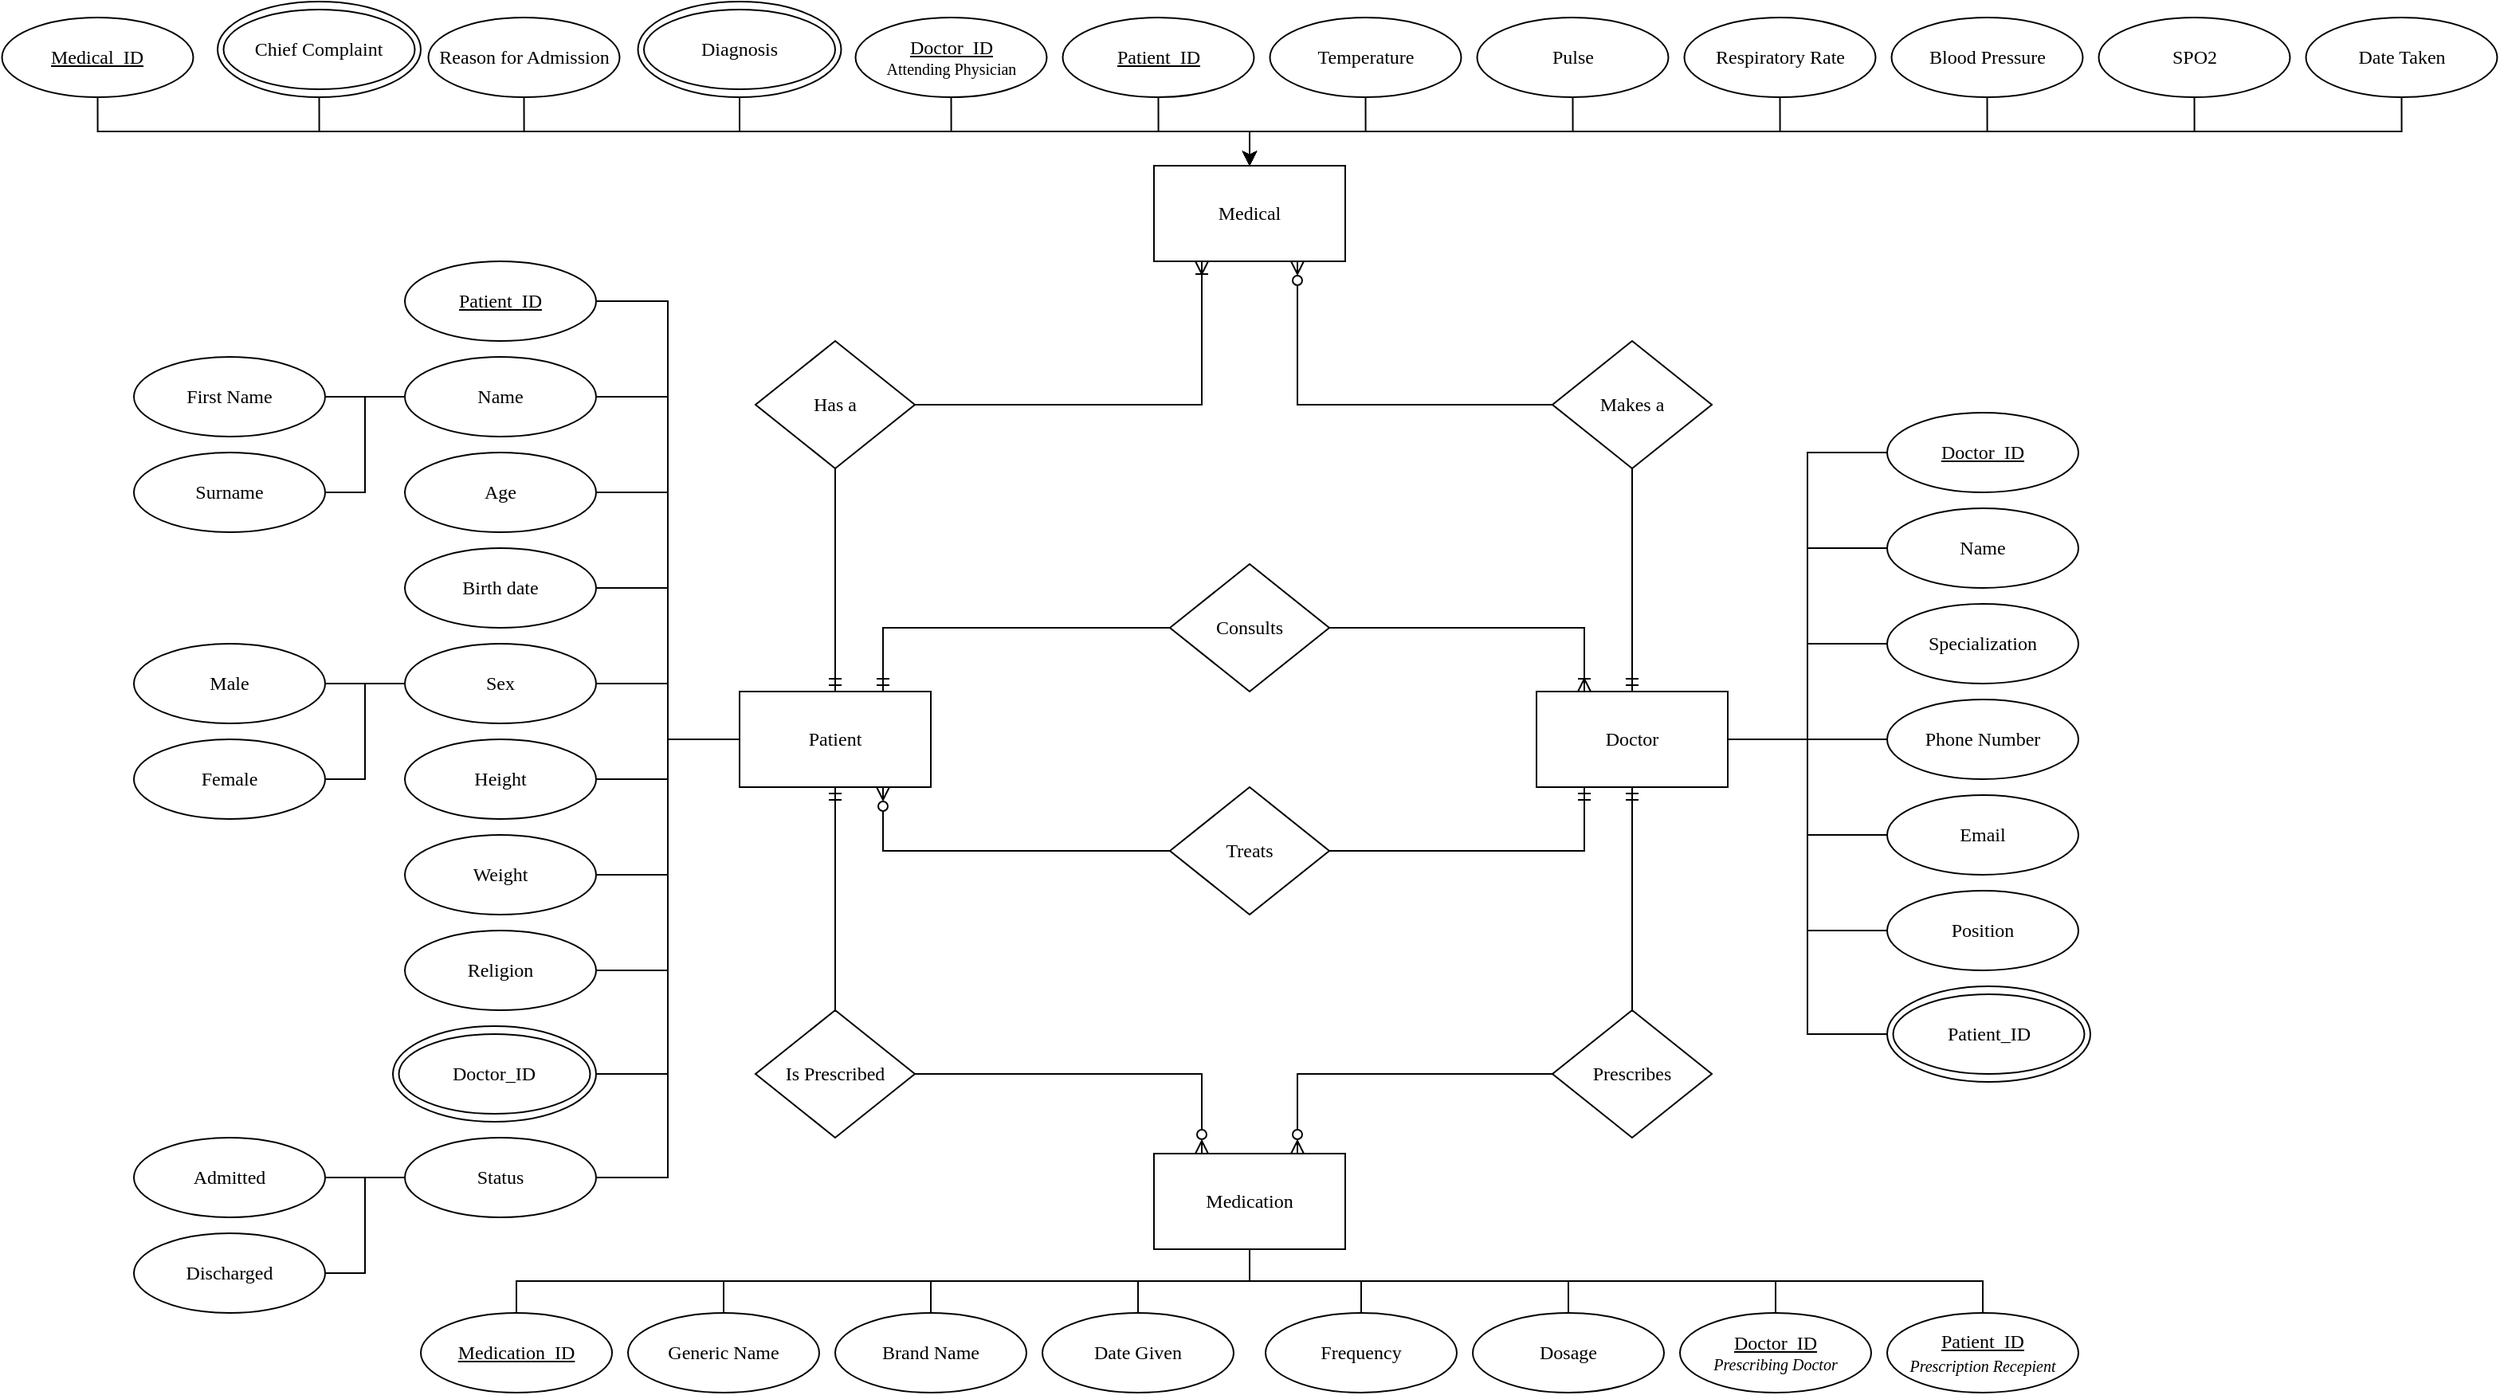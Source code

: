 <mxfile version="24.8.4" pages="2">
  <diagram name="EERD" id="dgBB3Ut48sXXji6rW2N3">
    <mxGraphModel dx="2537" dy="1929" grid="1" gridSize="10" guides="1" tooltips="1" connect="1" arrows="1" fold="1" page="1" pageScale="1" pageWidth="850" pageHeight="1100" math="0" shadow="0">
      <root>
        <mxCell id="0" />
        <mxCell id="1" parent="0" />
        <mxCell id="hHyLVONSQbWsYgpsv_cf-63" style="edgeStyle=orthogonalEdgeStyle;rounded=0;orthogonalLoop=1;jettySize=auto;html=1;exitX=0.75;exitY=0;exitDx=0;exitDy=0;entryX=0;entryY=0.5;entryDx=0;entryDy=0;endArrow=none;endFill=0;startArrow=ERmandOne;startFill=0;fontFamily=Carlito;fontSource=https%3A%2F%2Ffonts.googleapis.com%2Fcss%3Ffamily%3DCarlito;" edge="1" parent="1" source="1P8ZaYaiMlp0uqTCscuJ-2" target="hHyLVONSQbWsYgpsv_cf-59">
          <mxGeometry relative="1" as="geometry" />
        </mxCell>
        <mxCell id="hHyLVONSQbWsYgpsv_cf-95" style="edgeStyle=orthogonalEdgeStyle;rounded=0;orthogonalLoop=1;jettySize=auto;html=1;exitX=0.5;exitY=1;exitDx=0;exitDy=0;endArrow=none;endFill=0;startArrow=ERmandOne;startFill=0;" edge="1" parent="1" source="1P8ZaYaiMlp0uqTCscuJ-2" target="hHyLVONSQbWsYgpsv_cf-88">
          <mxGeometry relative="1" as="geometry" />
        </mxCell>
        <mxCell id="hHyLVONSQbWsYgpsv_cf-128" style="edgeStyle=orthogonalEdgeStyle;rounded=0;orthogonalLoop=1;jettySize=auto;html=1;exitX=0.5;exitY=0;exitDx=0;exitDy=0;endArrow=none;endFill=0;startArrow=ERmandOne;startFill=0;" edge="1" parent="1" source="1P8ZaYaiMlp0uqTCscuJ-2" target="hHyLVONSQbWsYgpsv_cf-126">
          <mxGeometry relative="1" as="geometry" />
        </mxCell>
        <mxCell id="1P8ZaYaiMlp0uqTCscuJ-2" value="&lt;div&gt;Patient&lt;/div&gt;" style="rounded=0;whiteSpace=wrap;html=1;flipH=1;flipV=0;fontFamily=Carlito;fontSource=https%3A%2F%2Ffonts.googleapis.com%2Fcss%3Ffamily%3DCarlito;" parent="1" vertex="1">
          <mxGeometry x="370" y="280" width="120" height="60" as="geometry" />
        </mxCell>
        <mxCell id="hHyLVONSQbWsYgpsv_cf-20" value="Admitted" style="ellipse;whiteSpace=wrap;html=1;fontStyle=0;fontFamily=Carlito;fontSource=https%3A%2F%2Ffonts.googleapis.com%2Fcss%3Ffamily%3DCarlito;" vertex="1" parent="1">
          <mxGeometry x="-10" y="560" width="120" height="50" as="geometry" />
        </mxCell>
        <mxCell id="hHyLVONSQbWsYgpsv_cf-22" value="Discharged" style="ellipse;whiteSpace=wrap;html=1;fontStyle=0;fontFamily=Carlito;fontSource=https%3A%2F%2Ffonts.googleapis.com%2Fcss%3Ffamily%3DCarlito;" vertex="1" parent="1">
          <mxGeometry x="-10" y="620" width="120" height="50" as="geometry" />
        </mxCell>
        <mxCell id="hHyLVONSQbWsYgpsv_cf-26" value="Male" style="ellipse;whiteSpace=wrap;html=1;fontStyle=0;fontFamily=Carlito;fontSource=https%3A%2F%2Ffonts.googleapis.com%2Fcss%3Ffamily%3DCarlito;" vertex="1" parent="1">
          <mxGeometry x="-10" y="250" width="120" height="50" as="geometry" />
        </mxCell>
        <mxCell id="hHyLVONSQbWsYgpsv_cf-27" value="Female" style="ellipse;whiteSpace=wrap;html=1;fontStyle=0;fontFamily=Carlito;fontSource=https%3A%2F%2Ffonts.googleapis.com%2Fcss%3Ffamily%3DCarlito;" vertex="1" parent="1">
          <mxGeometry x="-10" y="310" width="120" height="50" as="geometry" />
        </mxCell>
        <mxCell id="hHyLVONSQbWsYgpsv_cf-31" value="First Name" style="ellipse;whiteSpace=wrap;html=1;fontStyle=0;fontFamily=Carlito;fontSource=https%3A%2F%2Ffonts.googleapis.com%2Fcss%3Ffamily%3DCarlito;" vertex="1" parent="1">
          <mxGeometry x="-10" y="70" width="120" height="50" as="geometry" />
        </mxCell>
        <mxCell id="hHyLVONSQbWsYgpsv_cf-32" value="Surname" style="ellipse;whiteSpace=wrap;html=1;fontStyle=0;fontFamily=Carlito;fontSource=https%3A%2F%2Ffonts.googleapis.com%2Fcss%3Ffamily%3DCarlito;" vertex="1" parent="1">
          <mxGeometry x="-10" y="130" width="120" height="50" as="geometry" />
        </mxCell>
        <mxCell id="hHyLVONSQbWsYgpsv_cf-45" style="edgeStyle=orthogonalEdgeStyle;rounded=0;orthogonalLoop=1;jettySize=auto;html=1;exitX=1;exitY=0.5;exitDx=0;exitDy=0;entryX=0;entryY=0.5;entryDx=0;entryDy=0;endArrow=none;endFill=0;fontFamily=Carlito;fontSource=https%3A%2F%2Ffonts.googleapis.com%2Fcss%3Ffamily%3DCarlito;" edge="1" parent="1" source="hHyLVONSQbWsYgpsv_cf-19" target="1P8ZaYaiMlp0uqTCscuJ-2">
          <mxGeometry relative="1" as="geometry">
            <Array as="points">
              <mxPoint x="325" y="585" />
              <mxPoint x="325" y="310" />
            </Array>
          </mxGeometry>
        </mxCell>
        <mxCell id="hHyLVONSQbWsYgpsv_cf-54" style="edgeStyle=orthogonalEdgeStyle;rounded=0;orthogonalLoop=1;jettySize=auto;html=1;entryX=0;entryY=0.5;entryDx=0;entryDy=0;endArrow=none;endFill=0;fontFamily=Carlito;fontSource=https%3A%2F%2Ffonts.googleapis.com%2Fcss%3Ffamily%3DCarlito;" edge="1" parent="1" source="hHyLVONSQbWsYgpsv_cf-1" target="1P8ZaYaiMlp0uqTCscuJ-2">
          <mxGeometry relative="1" as="geometry" />
        </mxCell>
        <mxCell id="hHyLVONSQbWsYgpsv_cf-1" value="Name" style="ellipse;whiteSpace=wrap;html=1;fontStyle=0;fontFamily=Carlito;fontSource=https%3A%2F%2Ffonts.googleapis.com%2Fcss%3Ffamily%3DCarlito;" vertex="1" parent="1">
          <mxGeometry x="160" y="70" width="120" height="50" as="geometry" />
        </mxCell>
        <mxCell id="hHyLVONSQbWsYgpsv_cf-53" style="edgeStyle=orthogonalEdgeStyle;rounded=0;orthogonalLoop=1;jettySize=auto;html=1;entryX=0;entryY=0.5;entryDx=0;entryDy=0;endArrow=none;endFill=0;fontFamily=Carlito;fontSource=https%3A%2F%2Ffonts.googleapis.com%2Fcss%3Ffamily%3DCarlito;" edge="1" parent="1" source="hHyLVONSQbWsYgpsv_cf-2" target="1P8ZaYaiMlp0uqTCscuJ-2">
          <mxGeometry relative="1" as="geometry" />
        </mxCell>
        <mxCell id="hHyLVONSQbWsYgpsv_cf-2" value="&lt;div&gt;Age&lt;/div&gt;" style="ellipse;whiteSpace=wrap;html=1;fontStyle=0;fontFamily=Carlito;fontSource=https%3A%2F%2Ffonts.googleapis.com%2Fcss%3Ffamily%3DCarlito;" vertex="1" parent="1">
          <mxGeometry x="160" y="130" width="120" height="50" as="geometry" />
        </mxCell>
        <mxCell id="hHyLVONSQbWsYgpsv_cf-52" style="edgeStyle=orthogonalEdgeStyle;rounded=0;orthogonalLoop=1;jettySize=auto;html=1;entryX=0;entryY=0.5;entryDx=0;entryDy=0;endArrow=none;endFill=0;fontFamily=Carlito;fontSource=https%3A%2F%2Ffonts.googleapis.com%2Fcss%3Ffamily%3DCarlito;" edge="1" parent="1" source="hHyLVONSQbWsYgpsv_cf-3" target="1P8ZaYaiMlp0uqTCscuJ-2">
          <mxGeometry relative="1" as="geometry" />
        </mxCell>
        <mxCell id="hHyLVONSQbWsYgpsv_cf-3" value="Birth date" style="ellipse;whiteSpace=wrap;html=1;fontStyle=0;fontFamily=Carlito;fontSource=https%3A%2F%2Ffonts.googleapis.com%2Fcss%3Ffamily%3DCarlito;" vertex="1" parent="1">
          <mxGeometry x="160" y="190" width="120" height="50" as="geometry" />
        </mxCell>
        <mxCell id="hHyLVONSQbWsYgpsv_cf-51" style="edgeStyle=orthogonalEdgeStyle;rounded=0;orthogonalLoop=1;jettySize=auto;html=1;endArrow=none;endFill=0;fontFamily=Carlito;fontSource=https%3A%2F%2Ffonts.googleapis.com%2Fcss%3Ffamily%3DCarlito;" edge="1" parent="1" source="hHyLVONSQbWsYgpsv_cf-4" target="1P8ZaYaiMlp0uqTCscuJ-2">
          <mxGeometry relative="1" as="geometry" />
        </mxCell>
        <mxCell id="hHyLVONSQbWsYgpsv_cf-4" value="Sex" style="ellipse;whiteSpace=wrap;html=1;fontStyle=0;fontFamily=Carlito;fontSource=https%3A%2F%2Ffonts.googleapis.com%2Fcss%3Ffamily%3DCarlito;" vertex="1" parent="1">
          <mxGeometry x="160" y="250" width="120" height="50" as="geometry" />
        </mxCell>
        <mxCell id="hHyLVONSQbWsYgpsv_cf-50" style="edgeStyle=orthogonalEdgeStyle;rounded=0;orthogonalLoop=1;jettySize=auto;html=1;endArrow=none;endFill=0;fontFamily=Carlito;fontSource=https%3A%2F%2Ffonts.googleapis.com%2Fcss%3Ffamily%3DCarlito;" edge="1" parent="1" source="hHyLVONSQbWsYgpsv_cf-5" target="1P8ZaYaiMlp0uqTCscuJ-2">
          <mxGeometry relative="1" as="geometry" />
        </mxCell>
        <mxCell id="hHyLVONSQbWsYgpsv_cf-5" value="Height" style="ellipse;whiteSpace=wrap;html=1;fontStyle=0;fontFamily=Carlito;fontSource=https%3A%2F%2Ffonts.googleapis.com%2Fcss%3Ffamily%3DCarlito;" vertex="1" parent="1">
          <mxGeometry x="160" y="310" width="120" height="50" as="geometry" />
        </mxCell>
        <mxCell id="hHyLVONSQbWsYgpsv_cf-49" style="edgeStyle=orthogonalEdgeStyle;rounded=0;orthogonalLoop=1;jettySize=auto;html=1;exitX=1;exitY=0.5;exitDx=0;exitDy=0;entryX=0;entryY=0.5;entryDx=0;entryDy=0;endArrow=none;endFill=0;fontFamily=Carlito;fontSource=https%3A%2F%2Ffonts.googleapis.com%2Fcss%3Ffamily%3DCarlito;" edge="1" parent="1" source="hHyLVONSQbWsYgpsv_cf-6" target="1P8ZaYaiMlp0uqTCscuJ-2">
          <mxGeometry relative="1" as="geometry" />
        </mxCell>
        <mxCell id="hHyLVONSQbWsYgpsv_cf-6" value="Weight" style="ellipse;whiteSpace=wrap;html=1;fontStyle=0;fontFamily=Carlito;fontSource=https%3A%2F%2Ffonts.googleapis.com%2Fcss%3Ffamily%3DCarlito;" vertex="1" parent="1">
          <mxGeometry x="160" y="370" width="120" height="50" as="geometry" />
        </mxCell>
        <mxCell id="hHyLVONSQbWsYgpsv_cf-48" style="edgeStyle=orthogonalEdgeStyle;rounded=0;orthogonalLoop=1;jettySize=auto;html=1;exitX=1;exitY=0.5;exitDx=0;exitDy=0;entryX=0;entryY=0.5;entryDx=0;entryDy=0;endArrow=none;endFill=0;fontFamily=Carlito;fontSource=https%3A%2F%2Ffonts.googleapis.com%2Fcss%3Ffamily%3DCarlito;" edge="1" parent="1" source="hHyLVONSQbWsYgpsv_cf-7" target="1P8ZaYaiMlp0uqTCscuJ-2">
          <mxGeometry relative="1" as="geometry" />
        </mxCell>
        <mxCell id="hHyLVONSQbWsYgpsv_cf-7" value="&lt;div&gt;Religion&lt;/div&gt;" style="ellipse;whiteSpace=wrap;html=1;fontStyle=0;fontFamily=Carlito;fontSource=https%3A%2F%2Ffonts.googleapis.com%2Fcss%3Ffamily%3DCarlito;" vertex="1" parent="1">
          <mxGeometry x="160" y="430" width="120" height="50" as="geometry" />
        </mxCell>
        <mxCell id="hHyLVONSQbWsYgpsv_cf-38" style="edgeStyle=orthogonalEdgeStyle;rounded=0;orthogonalLoop=1;jettySize=auto;html=1;exitX=1;exitY=0.5;exitDx=0;exitDy=0;endArrow=none;endFill=0;curved=0;fontFamily=Carlito;fontSource=https%3A%2F%2Ffonts.googleapis.com%2Fcss%3Ffamily%3DCarlito;" edge="1" parent="1" source="hHyLVONSQbWsYgpsv_cf-20" target="hHyLVONSQbWsYgpsv_cf-19">
          <mxGeometry relative="1" as="geometry" />
        </mxCell>
        <mxCell id="hHyLVONSQbWsYgpsv_cf-39" style="edgeStyle=orthogonalEdgeStyle;rounded=0;orthogonalLoop=1;jettySize=auto;html=1;exitX=1;exitY=0.5;exitDx=0;exitDy=0;entryX=0;entryY=0.5;entryDx=0;entryDy=0;endArrow=none;endFill=0;curved=0;fontFamily=Carlito;fontSource=https%3A%2F%2Ffonts.googleapis.com%2Fcss%3Ffamily%3DCarlito;" edge="1" parent="1" source="hHyLVONSQbWsYgpsv_cf-22" target="hHyLVONSQbWsYgpsv_cf-19">
          <mxGeometry relative="1" as="geometry" />
        </mxCell>
        <mxCell id="hHyLVONSQbWsYgpsv_cf-36" style="edgeStyle=orthogonalEdgeStyle;rounded=0;orthogonalLoop=1;jettySize=auto;html=1;exitX=1;exitY=0.5;exitDx=0;exitDy=0;endArrow=none;endFill=0;fontFamily=Carlito;fontSource=https%3A%2F%2Ffonts.googleapis.com%2Fcss%3Ffamily%3DCarlito;" edge="1" parent="1" source="hHyLVONSQbWsYgpsv_cf-26" target="hHyLVONSQbWsYgpsv_cf-4">
          <mxGeometry relative="1" as="geometry" />
        </mxCell>
        <mxCell id="hHyLVONSQbWsYgpsv_cf-37" style="edgeStyle=orthogonalEdgeStyle;rounded=0;orthogonalLoop=1;jettySize=auto;html=1;exitX=1;exitY=0.5;exitDx=0;exitDy=0;entryX=0;entryY=0.5;entryDx=0;entryDy=0;endArrow=none;endFill=0;fontFamily=Carlito;fontSource=https%3A%2F%2Ffonts.googleapis.com%2Fcss%3Ffamily%3DCarlito;" edge="1" parent="1" source="hHyLVONSQbWsYgpsv_cf-27" target="hHyLVONSQbWsYgpsv_cf-4">
          <mxGeometry relative="1" as="geometry" />
        </mxCell>
        <mxCell id="hHyLVONSQbWsYgpsv_cf-33" style="edgeStyle=orthogonalEdgeStyle;rounded=0;orthogonalLoop=1;jettySize=auto;html=1;exitX=1;exitY=0.5;exitDx=0;exitDy=0;endArrow=none;endFill=0;fontFamily=Carlito;fontSource=https%3A%2F%2Ffonts.googleapis.com%2Fcss%3Ffamily%3DCarlito;" edge="1" parent="1" source="hHyLVONSQbWsYgpsv_cf-31" target="hHyLVONSQbWsYgpsv_cf-1">
          <mxGeometry relative="1" as="geometry" />
        </mxCell>
        <mxCell id="hHyLVONSQbWsYgpsv_cf-35" style="edgeStyle=orthogonalEdgeStyle;rounded=0;orthogonalLoop=1;jettySize=auto;html=1;exitX=1;exitY=0.5;exitDx=0;exitDy=0;entryX=0;entryY=0.5;entryDx=0;entryDy=0;endArrow=none;endFill=0;fontFamily=Carlito;fontSource=https%3A%2F%2Ffonts.googleapis.com%2Fcss%3Ffamily%3DCarlito;" edge="1" parent="1" source="hHyLVONSQbWsYgpsv_cf-32" target="hHyLVONSQbWsYgpsv_cf-1">
          <mxGeometry relative="1" as="geometry" />
        </mxCell>
        <mxCell id="hHyLVONSQbWsYgpsv_cf-55" style="edgeStyle=orthogonalEdgeStyle;rounded=0;orthogonalLoop=1;jettySize=auto;html=1;entryX=0;entryY=0.5;entryDx=0;entryDy=0;endArrow=none;endFill=0;fontFamily=Carlito;fontSource=https%3A%2F%2Ffonts.googleapis.com%2Fcss%3Ffamily%3DCarlito;" edge="1" parent="1" source="1P8ZaYaiMlp0uqTCscuJ-4" target="1P8ZaYaiMlp0uqTCscuJ-2">
          <mxGeometry relative="1" as="geometry" />
        </mxCell>
        <mxCell id="1P8ZaYaiMlp0uqTCscuJ-4" value="&lt;u&gt;Patient_ID&lt;/u&gt;" style="ellipse;whiteSpace=wrap;html=1;fontFamily=Carlito;fontSource=https%3A%2F%2Ffonts.googleapis.com%2Fcss%3Ffamily%3DCarlito;" parent="1" vertex="1">
          <mxGeometry x="160" y="10" width="120" height="50" as="geometry" />
        </mxCell>
        <mxCell id="hHyLVONSQbWsYgpsv_cf-19" value="&lt;div&gt;Status&lt;/div&gt;" style="ellipse;whiteSpace=wrap;html=1;fontStyle=0;fontFamily=Carlito;fontSource=https%3A%2F%2Ffonts.googleapis.com%2Fcss%3Ffamily%3DCarlito;" vertex="1" parent="1">
          <mxGeometry x="160" y="560" width="120" height="50" as="geometry" />
        </mxCell>
        <mxCell id="hHyLVONSQbWsYgpsv_cf-58" style="edgeStyle=orthogonalEdgeStyle;rounded=0;orthogonalLoop=1;jettySize=auto;html=1;exitX=1;exitY=0.5;exitDx=0;exitDy=0;entryX=0;entryY=0.5;entryDx=0;entryDy=0;endArrow=none;endFill=0;fontFamily=Carlito;fontSource=https%3A%2F%2Ffonts.googleapis.com%2Fcss%3Ffamily%3DCarlito;" edge="1" parent="1" source="hHyLVONSQbWsYgpsv_cf-9" target="1P8ZaYaiMlp0uqTCscuJ-2">
          <mxGeometry relative="1" as="geometry" />
        </mxCell>
        <mxCell id="hHyLVONSQbWsYgpsv_cf-64" style="edgeStyle=orthogonalEdgeStyle;rounded=0;orthogonalLoop=1;jettySize=auto;html=1;exitX=1;exitY=0.5;exitDx=0;exitDy=0;entryX=0.25;entryY=0;entryDx=0;entryDy=0;startArrow=none;startFill=0;endArrow=ERoneToMany;endFill=0;fontFamily=Carlito;fontSource=https%3A%2F%2Ffonts.googleapis.com%2Fcss%3Ffamily%3DCarlito;" edge="1" parent="1" source="hHyLVONSQbWsYgpsv_cf-59" target="hHyLVONSQbWsYgpsv_cf-62">
          <mxGeometry relative="1" as="geometry" />
        </mxCell>
        <mxCell id="hHyLVONSQbWsYgpsv_cf-59" value="Consults" style="rhombus;whiteSpace=wrap;html=1;fontFamily=Carlito;fontSource=https%3A%2F%2Ffonts.googleapis.com%2Fcss%3Ffamily%3DCarlito;" vertex="1" parent="1">
          <mxGeometry x="640" y="200" width="100" height="80" as="geometry" />
        </mxCell>
        <mxCell id="hHyLVONSQbWsYgpsv_cf-66" style="edgeStyle=orthogonalEdgeStyle;rounded=0;orthogonalLoop=1;jettySize=auto;html=1;entryX=0.75;entryY=1;entryDx=0;entryDy=0;endArrow=ERzeroToMany;endFill=0;curved=0;fontFamily=Carlito;fontSource=https%3A%2F%2Ffonts.googleapis.com%2Fcss%3Ffamily%3DCarlito;" edge="1" parent="1" source="hHyLVONSQbWsYgpsv_cf-61" target="1P8ZaYaiMlp0uqTCscuJ-2">
          <mxGeometry relative="1" as="geometry" />
        </mxCell>
        <mxCell id="hHyLVONSQbWsYgpsv_cf-61" value="Treats" style="rhombus;whiteSpace=wrap;html=1;fontFamily=Carlito;fontSource=https%3A%2F%2Ffonts.googleapis.com%2Fcss%3Ffamily%3DCarlito;" vertex="1" parent="1">
          <mxGeometry x="640" y="340" width="100" height="80" as="geometry" />
        </mxCell>
        <mxCell id="hHyLVONSQbWsYgpsv_cf-91" style="edgeStyle=orthogonalEdgeStyle;rounded=0;orthogonalLoop=1;jettySize=auto;html=1;exitX=0.5;exitY=1;exitDx=0;exitDy=0;entryX=0.5;entryY=0;entryDx=0;entryDy=0;endArrow=none;endFill=0;startArrow=ERmandOne;startFill=0;" edge="1" parent="1" source="hHyLVONSQbWsYgpsv_cf-62" target="hHyLVONSQbWsYgpsv_cf-89">
          <mxGeometry relative="1" as="geometry" />
        </mxCell>
        <mxCell id="hHyLVONSQbWsYgpsv_cf-129" style="edgeStyle=orthogonalEdgeStyle;rounded=0;orthogonalLoop=1;jettySize=auto;html=1;endArrow=ERmandOne;endFill=0;" edge="1" parent="1" source="hHyLVONSQbWsYgpsv_cf-127" target="hHyLVONSQbWsYgpsv_cf-62">
          <mxGeometry relative="1" as="geometry" />
        </mxCell>
        <mxCell id="hHyLVONSQbWsYgpsv_cf-62" value="Doctor" style="rounded=0;whiteSpace=wrap;html=1;flipH=1;flipV=0;fontFamily=Carlito;fontSource=https%3A%2F%2Ffonts.googleapis.com%2Fcss%3Ffamily%3DCarlito;" vertex="1" parent="1">
          <mxGeometry x="870" y="280" width="120" height="60" as="geometry" />
        </mxCell>
        <mxCell id="hHyLVONSQbWsYgpsv_cf-65" style="edgeStyle=orthogonalEdgeStyle;rounded=0;orthogonalLoop=1;jettySize=auto;html=1;exitX=0.25;exitY=1;exitDx=0;exitDy=0;entryX=1;entryY=0.5;entryDx=0;entryDy=0;endArrow=none;endFill=0;startArrow=ERmandOne;startFill=0;fontFamily=Carlito;fontSource=https%3A%2F%2Ffonts.googleapis.com%2Fcss%3Ffamily%3DCarlito;" edge="1" parent="1" source="hHyLVONSQbWsYgpsv_cf-62" target="hHyLVONSQbWsYgpsv_cf-61">
          <mxGeometry relative="1" as="geometry" />
        </mxCell>
        <mxCell id="hHyLVONSQbWsYgpsv_cf-78" style="edgeStyle=orthogonalEdgeStyle;rounded=0;orthogonalLoop=1;jettySize=auto;html=1;endArrow=none;endFill=0;fontFamily=Carlito;fontSource=https%3A%2F%2Ffonts.googleapis.com%2Fcss%3Ffamily%3DCarlito;" edge="1" parent="1" source="hHyLVONSQbWsYgpsv_cf-67" target="hHyLVONSQbWsYgpsv_cf-62">
          <mxGeometry relative="1" as="geometry" />
        </mxCell>
        <mxCell id="hHyLVONSQbWsYgpsv_cf-67" value="&lt;div&gt;Phone Number&lt;/div&gt;" style="ellipse;whiteSpace=wrap;html=1;fontStyle=0;fontFamily=Carlito;fontSource=https%3A%2F%2Ffonts.googleapis.com%2Fcss%3Ffamily%3DCarlito;" vertex="1" parent="1">
          <mxGeometry x="1090" y="285" width="120" height="50" as="geometry" />
        </mxCell>
        <mxCell id="hHyLVONSQbWsYgpsv_cf-77" style="edgeStyle=orthogonalEdgeStyle;rounded=0;orthogonalLoop=1;jettySize=auto;html=1;entryX=1;entryY=0.5;entryDx=0;entryDy=0;endArrow=none;endFill=0;fontFamily=Carlito;fontSource=https%3A%2F%2Ffonts.googleapis.com%2Fcss%3Ffamily%3DCarlito;" edge="1" parent="1" source="hHyLVONSQbWsYgpsv_cf-68" target="hHyLVONSQbWsYgpsv_cf-62">
          <mxGeometry relative="1" as="geometry" />
        </mxCell>
        <mxCell id="hHyLVONSQbWsYgpsv_cf-68" value="Specialization" style="ellipse;whiteSpace=wrap;html=1;fontStyle=0;fontFamily=Carlito;fontSource=https%3A%2F%2Ffonts.googleapis.com%2Fcss%3Ffamily%3DCarlito;" vertex="1" parent="1">
          <mxGeometry x="1090" y="225" width="120" height="50" as="geometry" />
        </mxCell>
        <mxCell id="hHyLVONSQbWsYgpsv_cf-75" style="edgeStyle=orthogonalEdgeStyle;rounded=0;orthogonalLoop=1;jettySize=auto;html=1;entryX=1;entryY=0.5;entryDx=0;entryDy=0;endArrow=none;endFill=0;fontFamily=Carlito;fontSource=https%3A%2F%2Ffonts.googleapis.com%2Fcss%3Ffamily%3DCarlito;" edge="1" parent="1" source="hHyLVONSQbWsYgpsv_cf-69" target="hHyLVONSQbWsYgpsv_cf-62">
          <mxGeometry relative="1" as="geometry">
            <mxPoint x="1000" y="330" as="targetPoint" />
          </mxGeometry>
        </mxCell>
        <mxCell id="hHyLVONSQbWsYgpsv_cf-69" value="Name" style="ellipse;whiteSpace=wrap;html=1;fontStyle=0;fontFamily=Carlito;fontSource=https%3A%2F%2Ffonts.googleapis.com%2Fcss%3Ffamily%3DCarlito;" vertex="1" parent="1">
          <mxGeometry x="1090" y="165" width="120" height="50" as="geometry" />
        </mxCell>
        <mxCell id="hHyLVONSQbWsYgpsv_cf-74" style="edgeStyle=orthogonalEdgeStyle;rounded=0;orthogonalLoop=1;jettySize=auto;html=1;exitX=0;exitY=0.5;exitDx=0;exitDy=0;entryX=1;entryY=0.5;entryDx=0;entryDy=0;endArrow=none;endFill=0;fontFamily=Carlito;fontSource=https%3A%2F%2Ffonts.googleapis.com%2Fcss%3Ffamily%3DCarlito;" edge="1" parent="1" source="hHyLVONSQbWsYgpsv_cf-70" target="hHyLVONSQbWsYgpsv_cf-62">
          <mxGeometry relative="1" as="geometry" />
        </mxCell>
        <mxCell id="hHyLVONSQbWsYgpsv_cf-70" value="&lt;u&gt;Doctor_ID&lt;/u&gt;" style="ellipse;whiteSpace=wrap;html=1;fontStyle=0;fontFamily=Carlito;fontSource=https%3A%2F%2Ffonts.googleapis.com%2Fcss%3Ffamily%3DCarlito;" vertex="1" parent="1">
          <mxGeometry x="1090" y="105" width="120" height="50" as="geometry" />
        </mxCell>
        <mxCell id="hHyLVONSQbWsYgpsv_cf-79" style="edgeStyle=orthogonalEdgeStyle;rounded=0;orthogonalLoop=1;jettySize=auto;html=1;entryX=1;entryY=0.5;entryDx=0;entryDy=0;endArrow=none;endFill=0;fontFamily=Carlito;fontSource=https%3A%2F%2Ffonts.googleapis.com%2Fcss%3Ffamily%3DCarlito;" edge="1" parent="1" source="hHyLVONSQbWsYgpsv_cf-71" target="hHyLVONSQbWsYgpsv_cf-62">
          <mxGeometry relative="1" as="geometry" />
        </mxCell>
        <mxCell id="hHyLVONSQbWsYgpsv_cf-71" value="&lt;div&gt;Email&lt;/div&gt;" style="ellipse;whiteSpace=wrap;html=1;fontStyle=0;fontFamily=Carlito;fontSource=https%3A%2F%2Ffonts.googleapis.com%2Fcss%3Ffamily%3DCarlito;" vertex="1" parent="1">
          <mxGeometry x="1090" y="345" width="120" height="50" as="geometry" />
        </mxCell>
        <mxCell id="hHyLVONSQbWsYgpsv_cf-80" style="edgeStyle=orthogonalEdgeStyle;rounded=0;orthogonalLoop=1;jettySize=auto;html=1;entryX=1;entryY=0.5;entryDx=0;entryDy=0;endArrow=none;endFill=0;fontFamily=Carlito;fontSource=https%3A%2F%2Ffonts.googleapis.com%2Fcss%3Ffamily%3DCarlito;" edge="1" parent="1" source="hHyLVONSQbWsYgpsv_cf-72" target="hHyLVONSQbWsYgpsv_cf-62">
          <mxGeometry relative="1" as="geometry" />
        </mxCell>
        <mxCell id="hHyLVONSQbWsYgpsv_cf-72" value="&lt;div&gt;Position&lt;/div&gt;" style="ellipse;whiteSpace=wrap;html=1;fontStyle=0;fontFamily=Carlito;fontSource=https%3A%2F%2Ffonts.googleapis.com%2Fcss%3Ffamily%3DCarlito;" vertex="1" parent="1">
          <mxGeometry x="1090" y="405" width="120" height="50" as="geometry" />
        </mxCell>
        <mxCell id="hHyLVONSQbWsYgpsv_cf-81" style="edgeStyle=orthogonalEdgeStyle;rounded=0;orthogonalLoop=1;jettySize=auto;html=1;entryX=1;entryY=0.5;entryDx=0;entryDy=0;endArrow=none;endFill=0;exitX=0;exitY=0.5;exitDx=0;exitDy=0;fontFamily=Carlito;fontSource=https%3A%2F%2Ffonts.googleapis.com%2Fcss%3Ffamily%3DCarlito;" edge="1" parent="1" source="hHyLVONSQbWsYgpsv_cf-83" target="hHyLVONSQbWsYgpsv_cf-62">
          <mxGeometry relative="1" as="geometry">
            <mxPoint x="1090.0" y="490.026" as="sourcePoint" />
          </mxGeometry>
        </mxCell>
        <mxCell id="hHyLVONSQbWsYgpsv_cf-85" value="" style="group;fontFamily=Carlito;fontSource=https%3A%2F%2Ffonts.googleapis.com%2Fcss%3Ffamily%3DCarlito;" vertex="1" connectable="0" parent="1">
          <mxGeometry x="1090" y="465" width="127.5" height="60" as="geometry" />
        </mxCell>
        <mxCell id="hHyLVONSQbWsYgpsv_cf-83" value="&lt;div&gt;Religion&lt;/div&gt;" style="ellipse;whiteSpace=wrap;html=1;fontStyle=0;fontFamily=Carlito;fontSource=https%3A%2F%2Ffonts.googleapis.com%2Fcss%3Ffamily%3DCarlito;" vertex="1" parent="hHyLVONSQbWsYgpsv_cf-85">
          <mxGeometry width="127.5" height="60" as="geometry" />
        </mxCell>
        <mxCell id="hHyLVONSQbWsYgpsv_cf-84" value="Patient_ID" style="ellipse;whiteSpace=wrap;html=1;fontStyle=0;fontFamily=Carlito;fontSource=https%3A%2F%2Ffonts.googleapis.com%2Fcss%3Ffamily%3DCarlito;" vertex="1" parent="hHyLVONSQbWsYgpsv_cf-85">
          <mxGeometry x="3.75" y="5" width="120" height="50" as="geometry" />
        </mxCell>
        <mxCell id="hHyLVONSQbWsYgpsv_cf-96" style="edgeStyle=orthogonalEdgeStyle;rounded=0;orthogonalLoop=1;jettySize=auto;html=1;entryX=0.25;entryY=0;entryDx=0;entryDy=0;startArrow=none;startFill=0;endArrow=ERzeroToMany;endFill=0;" edge="1" parent="1" source="hHyLVONSQbWsYgpsv_cf-88" target="hHyLVONSQbWsYgpsv_cf-92">
          <mxGeometry relative="1" as="geometry" />
        </mxCell>
        <mxCell id="hHyLVONSQbWsYgpsv_cf-88" value="Is Prescribed" style="rhombus;whiteSpace=wrap;html=1;fontFamily=Carlito;fontSource=https%3A%2F%2Ffonts.googleapis.com%2Fcss%3Ffamily%3DCarlito;" vertex="1" parent="1">
          <mxGeometry x="380" y="480" width="100" height="80" as="geometry" />
        </mxCell>
        <mxCell id="hHyLVONSQbWsYgpsv_cf-97" style="edgeStyle=orthogonalEdgeStyle;rounded=0;orthogonalLoop=1;jettySize=auto;html=1;exitX=0.75;exitY=0;exitDx=0;exitDy=0;entryX=0;entryY=0.5;entryDx=0;entryDy=0;startArrow=ERzeroToMany;startFill=0;endArrow=none;endFill=0;" edge="1" parent="1" source="hHyLVONSQbWsYgpsv_cf-92" target="hHyLVONSQbWsYgpsv_cf-89">
          <mxGeometry relative="1" as="geometry" />
        </mxCell>
        <mxCell id="hHyLVONSQbWsYgpsv_cf-89" value="Prescribes" style="rhombus;whiteSpace=wrap;html=1;fontFamily=Carlito;fontSource=https%3A%2F%2Ffonts.googleapis.com%2Fcss%3Ffamily%3DCarlito;" vertex="1" parent="1">
          <mxGeometry x="880" y="480" width="100" height="80" as="geometry" />
        </mxCell>
        <mxCell id="hHyLVONSQbWsYgpsv_cf-92" value="Medication" style="rounded=0;whiteSpace=wrap;html=1;flipH=1;flipV=0;fontFamily=Carlito;fontSource=https%3A%2F%2Ffonts.googleapis.com%2Fcss%3Ffamily%3DCarlito;" vertex="1" parent="1">
          <mxGeometry x="630" y="570" width="120" height="60" as="geometry" />
        </mxCell>
        <mxCell id="hHyLVONSQbWsYgpsv_cf-118" style="edgeStyle=orthogonalEdgeStyle;rounded=0;orthogonalLoop=1;jettySize=auto;html=1;exitX=0.5;exitY=0;exitDx=0;exitDy=0;endArrow=none;endFill=0;" edge="1" parent="1" source="hHyLVONSQbWsYgpsv_cf-98" target="hHyLVONSQbWsYgpsv_cf-92">
          <mxGeometry relative="1" as="geometry" />
        </mxCell>
        <mxCell id="hHyLVONSQbWsYgpsv_cf-98" value="Date Given" style="ellipse;whiteSpace=wrap;html=1;fontStyle=0;fontFamily=Carlito;fontSource=https%3A%2F%2Ffonts.googleapis.com%2Fcss%3Ffamily%3DCarlito;" vertex="1" parent="1">
          <mxGeometry x="560" y="670" width="120" height="50" as="geometry" />
        </mxCell>
        <mxCell id="hHyLVONSQbWsYgpsv_cf-117" style="edgeStyle=orthogonalEdgeStyle;rounded=0;orthogonalLoop=1;jettySize=auto;html=1;exitX=0.5;exitY=0;exitDx=0;exitDy=0;endArrow=none;endFill=0;" edge="1" parent="1" source="hHyLVONSQbWsYgpsv_cf-99" target="hHyLVONSQbWsYgpsv_cf-92">
          <mxGeometry relative="1" as="geometry" />
        </mxCell>
        <mxCell id="hHyLVONSQbWsYgpsv_cf-99" value="Brand Name" style="ellipse;whiteSpace=wrap;html=1;fontStyle=0;fontFamily=Carlito;fontSource=https%3A%2F%2Ffonts.googleapis.com%2Fcss%3Ffamily%3DCarlito;" vertex="1" parent="1">
          <mxGeometry x="430" y="670" width="120" height="50" as="geometry" />
        </mxCell>
        <mxCell id="hHyLVONSQbWsYgpsv_cf-116" style="edgeStyle=orthogonalEdgeStyle;rounded=0;orthogonalLoop=1;jettySize=auto;html=1;exitX=0.5;exitY=0;exitDx=0;exitDy=0;endArrow=none;endFill=0;" edge="1" parent="1" source="hHyLVONSQbWsYgpsv_cf-100" target="hHyLVONSQbWsYgpsv_cf-92">
          <mxGeometry relative="1" as="geometry" />
        </mxCell>
        <mxCell id="hHyLVONSQbWsYgpsv_cf-100" value="Generic Name" style="ellipse;whiteSpace=wrap;html=1;fontStyle=0;fontFamily=Carlito;fontSource=https%3A%2F%2Ffonts.googleapis.com%2Fcss%3Ffamily%3DCarlito;" vertex="1" parent="1">
          <mxGeometry x="300" y="670" width="120" height="50" as="geometry" />
        </mxCell>
        <mxCell id="hHyLVONSQbWsYgpsv_cf-112" style="edgeStyle=orthogonalEdgeStyle;rounded=0;orthogonalLoop=1;jettySize=auto;html=1;exitX=0.5;exitY=0;exitDx=0;exitDy=0;entryX=0.5;entryY=1;entryDx=0;entryDy=0;endArrow=none;endFill=0;" edge="1" parent="1" source="hHyLVONSQbWsYgpsv_cf-101" target="hHyLVONSQbWsYgpsv_cf-92">
          <mxGeometry relative="1" as="geometry" />
        </mxCell>
        <mxCell id="hHyLVONSQbWsYgpsv_cf-101" value="&lt;u&gt;Medication_ID&lt;/u&gt;" style="ellipse;whiteSpace=wrap;html=1;fontStyle=0;fontFamily=Carlito;fontSource=https%3A%2F%2Ffonts.googleapis.com%2Fcss%3Ffamily%3DCarlito;" vertex="1" parent="1">
          <mxGeometry x="170" y="670" width="120" height="50" as="geometry" />
        </mxCell>
        <mxCell id="hHyLVONSQbWsYgpsv_cf-120" style="edgeStyle=orthogonalEdgeStyle;rounded=0;orthogonalLoop=1;jettySize=auto;html=1;exitX=0.5;exitY=0;exitDx=0;exitDy=0;endArrow=none;endFill=0;" edge="1" parent="1" source="hHyLVONSQbWsYgpsv_cf-104" target="hHyLVONSQbWsYgpsv_cf-92">
          <mxGeometry relative="1" as="geometry" />
        </mxCell>
        <mxCell id="hHyLVONSQbWsYgpsv_cf-104" value="Frequency" style="ellipse;whiteSpace=wrap;html=1;fontStyle=0;fontFamily=Carlito;fontSource=https%3A%2F%2Ffonts.googleapis.com%2Fcss%3Ffamily%3DCarlito;" vertex="1" parent="1">
          <mxGeometry x="700" y="670" width="120" height="50" as="geometry" />
        </mxCell>
        <mxCell id="hHyLVONSQbWsYgpsv_cf-121" style="edgeStyle=orthogonalEdgeStyle;rounded=0;orthogonalLoop=1;jettySize=auto;html=1;exitX=0.5;exitY=0;exitDx=0;exitDy=0;endArrow=none;endFill=0;" edge="1" parent="1" source="hHyLVONSQbWsYgpsv_cf-106" target="hHyLVONSQbWsYgpsv_cf-92">
          <mxGeometry relative="1" as="geometry" />
        </mxCell>
        <mxCell id="hHyLVONSQbWsYgpsv_cf-106" value="Dosage" style="ellipse;whiteSpace=wrap;html=1;fontStyle=0;fontFamily=Carlito;fontSource=https%3A%2F%2Ffonts.googleapis.com%2Fcss%3Ffamily%3DCarlito;" vertex="1" parent="1">
          <mxGeometry x="830" y="670" width="120" height="50" as="geometry" />
        </mxCell>
        <mxCell id="hHyLVONSQbWsYgpsv_cf-123" style="edgeStyle=orthogonalEdgeStyle;rounded=0;orthogonalLoop=1;jettySize=auto;html=1;exitX=0.5;exitY=0;exitDx=0;exitDy=0;endArrow=none;endFill=0;" edge="1" parent="1" source="hHyLVONSQbWsYgpsv_cf-108" target="hHyLVONSQbWsYgpsv_cf-92">
          <mxGeometry relative="1" as="geometry" />
        </mxCell>
        <mxCell id="hHyLVONSQbWsYgpsv_cf-108" value="&lt;div&gt;&lt;u&gt;Doctor_ID&lt;/u&gt;&lt;/div&gt;&lt;div style=&quot;font-size: 10px;&quot;&gt;&lt;i&gt;Prescribing Doctor&lt;/i&gt;&lt;/div&gt;" style="ellipse;whiteSpace=wrap;html=1;fontStyle=0;fontFamily=Carlito;fontSource=https%3A%2F%2Ffonts.googleapis.com%2Fcss%3Ffamily%3DCarlito;" vertex="1" parent="1">
          <mxGeometry x="960" y="670" width="120" height="50" as="geometry" />
        </mxCell>
        <mxCell id="hHyLVONSQbWsYgpsv_cf-122" style="edgeStyle=orthogonalEdgeStyle;rounded=0;orthogonalLoop=1;jettySize=auto;html=1;exitX=0.5;exitY=0;exitDx=0;exitDy=0;endArrow=none;endFill=0;" edge="1" parent="1" source="hHyLVONSQbWsYgpsv_cf-109" target="hHyLVONSQbWsYgpsv_cf-92">
          <mxGeometry relative="1" as="geometry" />
        </mxCell>
        <mxCell id="hHyLVONSQbWsYgpsv_cf-109" value="&lt;div&gt;&lt;u&gt;Patient_ID&lt;/u&gt;&lt;/div&gt;&lt;div&gt;&lt;i&gt;&lt;font style=&quot;font-size: 10px;&quot;&gt;Prescription Recepient&lt;/font&gt;&lt;/i&gt;&lt;br&gt;&lt;/div&gt;" style="ellipse;whiteSpace=wrap;html=1;fontStyle=0;fontFamily=Carlito;fontSource=https%3A%2F%2Ffonts.googleapis.com%2Fcss%3Ffamily%3DCarlito;" vertex="1" parent="1">
          <mxGeometry x="1090" y="670" width="120" height="50" as="geometry" />
        </mxCell>
        <mxCell id="hHyLVONSQbWsYgpsv_cf-131" style="edgeStyle=orthogonalEdgeStyle;rounded=0;orthogonalLoop=1;jettySize=auto;html=1;exitX=0.25;exitY=1;exitDx=0;exitDy=0;entryX=1;entryY=0.5;entryDx=0;entryDy=0;endArrow=none;endFill=0;startArrow=ERoneToMany;startFill=0;" edge="1" parent="1" source="hHyLVONSQbWsYgpsv_cf-130" target="hHyLVONSQbWsYgpsv_cf-126">
          <mxGeometry relative="1" as="geometry" />
        </mxCell>
        <mxCell id="hHyLVONSQbWsYgpsv_cf-126" value="Has a" style="rhombus;whiteSpace=wrap;html=1;fontFamily=Carlito;fontSource=https%3A%2F%2Ffonts.googleapis.com%2Fcss%3Ffamily%3DCarlito;" vertex="1" parent="1">
          <mxGeometry x="380" y="60" width="100" height="80" as="geometry" />
        </mxCell>
        <mxCell id="hHyLVONSQbWsYgpsv_cf-132" style="edgeStyle=orthogonalEdgeStyle;rounded=0;orthogonalLoop=1;jettySize=auto;html=1;exitX=0;exitY=0.5;exitDx=0;exitDy=0;entryX=0.75;entryY=1;entryDx=0;entryDy=0;endArrow=ERzeroToMany;endFill=0;" edge="1" parent="1" source="hHyLVONSQbWsYgpsv_cf-127" target="hHyLVONSQbWsYgpsv_cf-130">
          <mxGeometry relative="1" as="geometry" />
        </mxCell>
        <mxCell id="hHyLVONSQbWsYgpsv_cf-127" value="Makes a" style="rhombus;whiteSpace=wrap;html=1;fontFamily=Carlito;fontSource=https%3A%2F%2Ffonts.googleapis.com%2Fcss%3Ffamily%3DCarlito;" vertex="1" parent="1">
          <mxGeometry x="880" y="60" width="100" height="80" as="geometry" />
        </mxCell>
        <mxCell id="hHyLVONSQbWsYgpsv_cf-130" value="Medical" style="rounded=0;whiteSpace=wrap;html=1;flipH=1;flipV=0;fontFamily=Carlito;fontSource=https%3A%2F%2Ffonts.googleapis.com%2Fcss%3Ffamily%3DCarlito;" vertex="1" parent="1">
          <mxGeometry x="630" y="-50" width="120" height="60" as="geometry" />
        </mxCell>
        <mxCell id="hHyLVONSQbWsYgpsv_cf-156" value="" style="group" vertex="1" connectable="0" parent="1">
          <mxGeometry x="152.5" y="490" width="127.5" height="60" as="geometry" />
        </mxCell>
        <mxCell id="hHyLVONSQbWsYgpsv_cf-9" value="&lt;div&gt;Religion&lt;/div&gt;" style="ellipse;whiteSpace=wrap;html=1;fontStyle=0;fontFamily=Carlito;fontSource=https%3A%2F%2Ffonts.googleapis.com%2Fcss%3Ffamily%3DCarlito;" vertex="1" parent="hHyLVONSQbWsYgpsv_cf-156">
          <mxGeometry width="127.5" height="60" as="geometry" />
        </mxCell>
        <mxCell id="hHyLVONSQbWsYgpsv_cf-8" value="Doctor_ID" style="ellipse;whiteSpace=wrap;html=1;fontStyle=0;fontFamily=Carlito;fontSource=https%3A%2F%2Ffonts.googleapis.com%2Fcss%3Ffamily%3DCarlito;" vertex="1" parent="hHyLVONSQbWsYgpsv_cf-156">
          <mxGeometry x="3.75" y="5" width="120" height="50" as="geometry" />
        </mxCell>
        <mxCell id="hHyLVONSQbWsYgpsv_cf-175" style="edgeStyle=orthogonalEdgeStyle;rounded=0;orthogonalLoop=1;jettySize=auto;html=1;exitX=0.5;exitY=1;exitDx=0;exitDy=0;" edge="1" parent="1" source="hHyLVONSQbWsYgpsv_cf-133" target="hHyLVONSQbWsYgpsv_cf-130">
          <mxGeometry relative="1" as="geometry" />
        </mxCell>
        <mxCell id="hHyLVONSQbWsYgpsv_cf-133" value="&lt;u&gt;Patient_ID&lt;/u&gt;" style="ellipse;whiteSpace=wrap;html=1;fontFamily=Carlito;fontSource=https%3A%2F%2Ffonts.googleapis.com%2Fcss%3Ffamily%3DCarlito;" vertex="1" parent="1">
          <mxGeometry x="572.75" y="-143" width="120" height="50" as="geometry" />
        </mxCell>
        <mxCell id="hHyLVONSQbWsYgpsv_cf-174" style="edgeStyle=orthogonalEdgeStyle;rounded=0;orthogonalLoop=1;jettySize=auto;html=1;exitX=0.5;exitY=1;exitDx=0;exitDy=0;" edge="1" parent="1" source="hHyLVONSQbWsYgpsv_cf-135" target="hHyLVONSQbWsYgpsv_cf-130">
          <mxGeometry relative="1" as="geometry" />
        </mxCell>
        <mxCell id="hHyLVONSQbWsYgpsv_cf-135" value="Temperature" style="ellipse;whiteSpace=wrap;html=1;fontFamily=Carlito;fontSource=https%3A%2F%2Ffonts.googleapis.com%2Fcss%3Ffamily%3DCarlito;" vertex="1" parent="1">
          <mxGeometry x="702.75" y="-143" width="120" height="50" as="geometry" />
        </mxCell>
        <mxCell id="hHyLVONSQbWsYgpsv_cf-176" style="edgeStyle=orthogonalEdgeStyle;rounded=0;orthogonalLoop=1;jettySize=auto;html=1;exitX=0.5;exitY=1;exitDx=0;exitDy=0;" edge="1" parent="1" source="hHyLVONSQbWsYgpsv_cf-136" target="hHyLVONSQbWsYgpsv_cf-130">
          <mxGeometry relative="1" as="geometry" />
        </mxCell>
        <mxCell id="hHyLVONSQbWsYgpsv_cf-136" value="&lt;div&gt;&lt;u&gt;Doctor_ID&lt;/u&gt;&lt;/div&gt;&lt;div style=&quot;font-size: 10px;&quot;&gt;Attending Physician&lt;br&gt;&lt;/div&gt;" style="ellipse;whiteSpace=wrap;html=1;fontFamily=Carlito;fontSource=https%3A%2F%2Ffonts.googleapis.com%2Fcss%3Ffamily%3DCarlito;" vertex="1" parent="1">
          <mxGeometry x="442.75" y="-143" width="120" height="50" as="geometry" />
        </mxCell>
        <mxCell id="hHyLVONSQbWsYgpsv_cf-171" style="edgeStyle=orthogonalEdgeStyle;rounded=0;orthogonalLoop=1;jettySize=auto;html=1;exitX=0.5;exitY=1;exitDx=0;exitDy=0;entryX=0.5;entryY=0;entryDx=0;entryDy=0;" edge="1" parent="1" source="hHyLVONSQbWsYgpsv_cf-151" target="hHyLVONSQbWsYgpsv_cf-130">
          <mxGeometry relative="1" as="geometry" />
        </mxCell>
        <mxCell id="hHyLVONSQbWsYgpsv_cf-151" value="Blood Pressure" style="ellipse;whiteSpace=wrap;html=1;fontFamily=Carlito;fontSource=https%3A%2F%2Ffonts.googleapis.com%2Fcss%3Ffamily%3DCarlito;" vertex="1" parent="1">
          <mxGeometry x="1092.75" y="-143" width="120" height="50" as="geometry" />
        </mxCell>
        <mxCell id="hHyLVONSQbWsYgpsv_cf-170" style="edgeStyle=orthogonalEdgeStyle;rounded=0;orthogonalLoop=1;jettySize=auto;html=1;exitX=0.5;exitY=1;exitDx=0;exitDy=0;entryX=0.5;entryY=0;entryDx=0;entryDy=0;" edge="1" parent="1" source="hHyLVONSQbWsYgpsv_cf-152" target="hHyLVONSQbWsYgpsv_cf-130">
          <mxGeometry relative="1" as="geometry" />
        </mxCell>
        <mxCell id="hHyLVONSQbWsYgpsv_cf-152" value="SPO2" style="ellipse;whiteSpace=wrap;html=1;fontFamily=Carlito;fontSource=https%3A%2F%2Ffonts.googleapis.com%2Fcss%3Ffamily%3DCarlito;" vertex="1" parent="1">
          <mxGeometry x="1222.75" y="-143" width="120" height="50" as="geometry" />
        </mxCell>
        <mxCell id="hHyLVONSQbWsYgpsv_cf-172" style="edgeStyle=orthogonalEdgeStyle;rounded=0;orthogonalLoop=1;jettySize=auto;html=1;exitX=0.5;exitY=1;exitDx=0;exitDy=0;" edge="1" parent="1" source="hHyLVONSQbWsYgpsv_cf-153" target="hHyLVONSQbWsYgpsv_cf-130">
          <mxGeometry relative="1" as="geometry" />
        </mxCell>
        <mxCell id="hHyLVONSQbWsYgpsv_cf-153" value="Respiratory Rate" style="ellipse;whiteSpace=wrap;html=1;fontFamily=Carlito;fontSource=https%3A%2F%2Ffonts.googleapis.com%2Fcss%3Ffamily%3DCarlito;" vertex="1" parent="1">
          <mxGeometry x="962.75" y="-143" width="120" height="50" as="geometry" />
        </mxCell>
        <mxCell id="hHyLVONSQbWsYgpsv_cf-169" style="edgeStyle=orthogonalEdgeStyle;rounded=0;orthogonalLoop=1;jettySize=auto;html=1;exitX=0.5;exitY=1;exitDx=0;exitDy=0;entryX=0.5;entryY=0;entryDx=0;entryDy=0;" edge="1" parent="1" source="hHyLVONSQbWsYgpsv_cf-154" target="hHyLVONSQbWsYgpsv_cf-130">
          <mxGeometry relative="1" as="geometry" />
        </mxCell>
        <mxCell id="hHyLVONSQbWsYgpsv_cf-154" value="Date Taken" style="ellipse;whiteSpace=wrap;html=1;fontFamily=Carlito;fontSource=https%3A%2F%2Ffonts.googleapis.com%2Fcss%3Ffamily%3DCarlito;" vertex="1" parent="1">
          <mxGeometry x="1352.75" y="-143" width="120" height="50" as="geometry" />
        </mxCell>
        <mxCell id="hHyLVONSQbWsYgpsv_cf-173" style="edgeStyle=orthogonalEdgeStyle;rounded=0;orthogonalLoop=1;jettySize=auto;html=1;exitX=0.5;exitY=1;exitDx=0;exitDy=0;" edge="1" parent="1" source="hHyLVONSQbWsYgpsv_cf-155" target="hHyLVONSQbWsYgpsv_cf-130">
          <mxGeometry relative="1" as="geometry" />
        </mxCell>
        <mxCell id="hHyLVONSQbWsYgpsv_cf-155" value="Pulse" style="ellipse;whiteSpace=wrap;html=1;fontFamily=Carlito;fontSource=https%3A%2F%2Ffonts.googleapis.com%2Fcss%3Ffamily%3DCarlito;" vertex="1" parent="1">
          <mxGeometry x="832.75" y="-143" width="120" height="50" as="geometry" />
        </mxCell>
        <mxCell id="hHyLVONSQbWsYgpsv_cf-178" style="edgeStyle=orthogonalEdgeStyle;rounded=0;orthogonalLoop=1;jettySize=auto;html=1;exitX=0.5;exitY=1;exitDx=0;exitDy=0;" edge="1" parent="1" source="hHyLVONSQbWsYgpsv_cf-137" target="hHyLVONSQbWsYgpsv_cf-130">
          <mxGeometry relative="1" as="geometry" />
        </mxCell>
        <mxCell id="hHyLVONSQbWsYgpsv_cf-137" value="Reason for Admission" style="ellipse;whiteSpace=wrap;html=1;fontFamily=Carlito;fontSource=https%3A%2F%2Ffonts.googleapis.com%2Fcss%3Ffamily%3DCarlito;" vertex="1" parent="1">
          <mxGeometry x="174.75" y="-143" width="120" height="50" as="geometry" />
        </mxCell>
        <mxCell id="hHyLVONSQbWsYgpsv_cf-180" style="edgeStyle=orthogonalEdgeStyle;rounded=0;orthogonalLoop=1;jettySize=auto;html=1;exitX=0.5;exitY=1;exitDx=0;exitDy=0;" edge="1" parent="1" source="hHyLVONSQbWsYgpsv_cf-139" target="hHyLVONSQbWsYgpsv_cf-130">
          <mxGeometry relative="1" as="geometry" />
        </mxCell>
        <mxCell id="hHyLVONSQbWsYgpsv_cf-139" value="&lt;u&gt;Medical_ID&lt;/u&gt;" style="ellipse;whiteSpace=wrap;html=1;fontFamily=Carlito;fontSource=https%3A%2F%2Ffonts.googleapis.com%2Fcss%3Ffamily%3DCarlito;" vertex="1" parent="1">
          <mxGeometry x="-92.75" y="-143" width="120" height="50" as="geometry" />
        </mxCell>
        <mxCell id="hHyLVONSQbWsYgpsv_cf-177" style="edgeStyle=orthogonalEdgeStyle;rounded=0;orthogonalLoop=1;jettySize=auto;html=1;exitX=0.5;exitY=1;exitDx=0;exitDy=0;" edge="1" parent="1" source="hHyLVONSQbWsYgpsv_cf-164" target="hHyLVONSQbWsYgpsv_cf-130">
          <mxGeometry relative="1" as="geometry" />
        </mxCell>
        <mxCell id="hHyLVONSQbWsYgpsv_cf-164" value="&lt;div&gt;Religion&lt;/div&gt;" style="ellipse;whiteSpace=wrap;html=1;fontStyle=0;fontFamily=Carlito;fontSource=https%3A%2F%2Ffonts.googleapis.com%2Fcss%3Ffamily%3DCarlito;container=0;" vertex="1" parent="1">
          <mxGeometry x="306.25" y="-153" width="127.5" height="60" as="geometry" />
        </mxCell>
        <mxCell id="hHyLVONSQbWsYgpsv_cf-165" value="Diagnosis" style="ellipse;whiteSpace=wrap;html=1;fontStyle=0;fontFamily=Carlito;fontSource=https%3A%2F%2Ffonts.googleapis.com%2Fcss%3Ffamily%3DCarlito;" vertex="1" parent="1">
          <mxGeometry x="310" y="-148" width="120" height="50" as="geometry" />
        </mxCell>
        <mxCell id="hHyLVONSQbWsYgpsv_cf-182" style="edgeStyle=orthogonalEdgeStyle;rounded=0;orthogonalLoop=1;jettySize=auto;html=1;exitX=0.5;exitY=1;exitDx=0;exitDy=0;" edge="1" parent="1" source="hHyLVONSQbWsYgpsv_cf-158" target="hHyLVONSQbWsYgpsv_cf-130">
          <mxGeometry relative="1" as="geometry" />
        </mxCell>
        <mxCell id="hHyLVONSQbWsYgpsv_cf-158" value="&lt;div&gt;Religion&lt;/div&gt;" style="ellipse;whiteSpace=wrap;html=1;fontStyle=0;fontFamily=Carlito;fontSource=https%3A%2F%2Ffonts.googleapis.com%2Fcss%3Ffamily%3DCarlito;" vertex="1" parent="1">
          <mxGeometry x="42.5" y="-153" width="127.5" height="60" as="geometry" />
        </mxCell>
        <mxCell id="hHyLVONSQbWsYgpsv_cf-159" value="Chief Complaint" style="ellipse;whiteSpace=wrap;html=1;fontStyle=0;fontFamily=Carlito;fontSource=https%3A%2F%2Ffonts.googleapis.com%2Fcss%3Ffamily%3DCarlito;" vertex="1" parent="1">
          <mxGeometry x="46.25" y="-148" width="120" height="50" as="geometry" />
        </mxCell>
      </root>
    </mxGraphModel>
  </diagram>
  <diagram id="Gl9rydKdI_M_PkwYy_Vs" name="Relational Table">
    <mxGraphModel dx="1274" dy="635" grid="0" gridSize="10" guides="1" tooltips="1" connect="1" arrows="1" fold="1" page="1" pageScale="1" pageWidth="850" pageHeight="1100" math="0" shadow="0">
      <root>
        <mxCell id="0" />
        <mxCell id="1" parent="0" />
        <mxCell id="UqP7Ob-rrDoKaL3pt67B-1" value="" style="shape=table;startSize=0;container=1;collapsible=0;childLayout=tableLayout;fontSize=16;fontFamily=Carlito;fontSource=https%3A%2F%2Ffonts.googleapis.com%2Fcss%3Ffamily%3DCarlito;" vertex="1" parent="1">
          <mxGeometry x="240" y="70" width="745" height="30" as="geometry" />
        </mxCell>
        <mxCell id="UqP7Ob-rrDoKaL3pt67B-65" style="shape=tableRow;horizontal=0;startSize=0;swimlaneHead=0;swimlaneBody=0;strokeColor=inherit;top=0;left=0;bottom=0;right=0;collapsible=0;dropTarget=0;fillColor=none;points=[[0,0.5],[1,0.5]];portConstraint=eastwest;fontSize=12;fontFamily=Carlito;fontSource=https%3A%2F%2Ffonts.googleapis.com%2Fcss%3Ffamily%3DCarlito;" vertex="1" parent="UqP7Ob-rrDoKaL3pt67B-1">
          <mxGeometry width="745" height="30" as="geometry" />
        </mxCell>
        <mxCell id="UqP7Ob-rrDoKaL3pt67B-111" value="&lt;u&gt;Patient_ID&lt;/u&gt;" style="shape=partialRectangle;html=1;whiteSpace=wrap;connectable=0;strokeColor=inherit;overflow=hidden;fillColor=none;top=0;left=0;bottom=0;right=0;pointerEvents=1;fontSize=12;fontFamily=Carlito;fontSource=https%3A%2F%2Ffonts.googleapis.com%2Fcss%3Ffamily%3DCarlito;" vertex="1" parent="UqP7Ob-rrDoKaL3pt67B-65">
          <mxGeometry width="75" height="30" as="geometry">
            <mxRectangle width="75" height="30" as="alternateBounds" />
          </mxGeometry>
        </mxCell>
        <mxCell id="UqP7Ob-rrDoKaL3pt67B-110" value="N&lt;span style=&quot;white-space: pre;&quot;&gt;ame&lt;/span&gt;" style="shape=partialRectangle;html=1;whiteSpace=wrap;connectable=0;strokeColor=inherit;overflow=hidden;fillColor=none;top=0;left=0;bottom=0;right=0;pointerEvents=1;fontSize=12;fontFamily=Carlito;fontSource=https%3A%2F%2Ffonts.googleapis.com%2Fcss%3Ffamily%3DCarlito;" vertex="1" parent="UqP7Ob-rrDoKaL3pt67B-65">
          <mxGeometry x="75" width="74" height="30" as="geometry">
            <mxRectangle width="74" height="30" as="alternateBounds" />
          </mxGeometry>
        </mxCell>
        <mxCell id="UqP7Ob-rrDoKaL3pt67B-66" value="Age" style="shape=partialRectangle;html=1;whiteSpace=wrap;connectable=0;strokeColor=inherit;overflow=hidden;fillColor=none;top=0;left=0;bottom=0;right=0;pointerEvents=1;fontSize=12;fontFamily=Carlito;fontSource=https%3A%2F%2Ffonts.googleapis.com%2Fcss%3Ffamily%3DCarlito;" vertex="1" parent="UqP7Ob-rrDoKaL3pt67B-65">
          <mxGeometry x="149" width="74" height="30" as="geometry">
            <mxRectangle width="74" height="30" as="alternateBounds" />
          </mxGeometry>
        </mxCell>
        <mxCell id="UqP7Ob-rrDoKaL3pt67B-67" value="Birth date" style="shape=partialRectangle;html=1;whiteSpace=wrap;connectable=0;strokeColor=inherit;overflow=hidden;fillColor=none;top=0;left=0;bottom=0;right=0;pointerEvents=1;fontSize=12;fontFamily=Carlito;fontSource=https%3A%2F%2Ffonts.googleapis.com%2Fcss%3Ffamily%3DCarlito;" vertex="1" parent="UqP7Ob-rrDoKaL3pt67B-65">
          <mxGeometry x="223" width="75" height="30" as="geometry">
            <mxRectangle width="75" height="30" as="alternateBounds" />
          </mxGeometry>
        </mxCell>
        <mxCell id="UqP7Ob-rrDoKaL3pt67B-68" value="Sex" style="shape=partialRectangle;html=1;whiteSpace=wrap;connectable=0;strokeColor=inherit;overflow=hidden;fillColor=none;top=0;left=0;bottom=0;right=0;pointerEvents=1;fontSize=12;fontFamily=Carlito;fontSource=https%3A%2F%2Ffonts.googleapis.com%2Fcss%3Ffamily%3DCarlito;" vertex="1" parent="UqP7Ob-rrDoKaL3pt67B-65">
          <mxGeometry x="298" width="74" height="30" as="geometry">
            <mxRectangle width="74" height="30" as="alternateBounds" />
          </mxGeometry>
        </mxCell>
        <mxCell id="UqP7Ob-rrDoKaL3pt67B-69" value="Height" style="shape=partialRectangle;html=1;whiteSpace=wrap;connectable=0;strokeColor=inherit;overflow=hidden;fillColor=none;top=0;left=0;bottom=0;right=0;pointerEvents=1;fontSize=12;fontFamily=Carlito;fontSource=https%3A%2F%2Ffonts.googleapis.com%2Fcss%3Ffamily%3DCarlito;" vertex="1" parent="UqP7Ob-rrDoKaL3pt67B-65">
          <mxGeometry x="372" width="75" height="30" as="geometry">
            <mxRectangle width="75" height="30" as="alternateBounds" />
          </mxGeometry>
        </mxCell>
        <mxCell id="UqP7Ob-rrDoKaL3pt67B-107" value="Weight" style="shape=partialRectangle;html=1;whiteSpace=wrap;connectable=0;strokeColor=inherit;overflow=hidden;fillColor=none;top=0;left=0;bottom=0;right=0;pointerEvents=1;fontSize=12;fontFamily=Carlito;fontSource=https%3A%2F%2Ffonts.googleapis.com%2Fcss%3Ffamily%3DCarlito;" vertex="1" parent="UqP7Ob-rrDoKaL3pt67B-65">
          <mxGeometry x="447" width="74" height="30" as="geometry">
            <mxRectangle width="74" height="30" as="alternateBounds" />
          </mxGeometry>
        </mxCell>
        <mxCell id="UqP7Ob-rrDoKaL3pt67B-108" value="&lt;div&gt;Religion&lt;/div&gt;" style="shape=partialRectangle;html=1;whiteSpace=wrap;connectable=0;strokeColor=inherit;overflow=hidden;fillColor=none;top=0;left=0;bottom=0;right=0;pointerEvents=1;fontSize=12;fontFamily=Carlito;fontSource=https%3A%2F%2Ffonts.googleapis.com%2Fcss%3Ffamily%3DCarlito;" vertex="1" parent="UqP7Ob-rrDoKaL3pt67B-65">
          <mxGeometry x="521" width="74" height="30" as="geometry">
            <mxRectangle width="74" height="30" as="alternateBounds" />
          </mxGeometry>
        </mxCell>
        <mxCell id="UqP7Ob-rrDoKaL3pt67B-109" value="&lt;u&gt;Doctor_ID&lt;/u&gt;" style="shape=partialRectangle;html=1;whiteSpace=wrap;connectable=0;strokeColor=inherit;overflow=hidden;fillColor=none;top=0;left=0;bottom=0;right=0;pointerEvents=1;fontSize=12;fontFamily=Carlito;fontSource=https%3A%2F%2Ffonts.googleapis.com%2Fcss%3Ffamily%3DCarlito;" vertex="1" parent="UqP7Ob-rrDoKaL3pt67B-65">
          <mxGeometry x="595" width="75" height="30" as="geometry">
            <mxRectangle width="75" height="30" as="alternateBounds" />
          </mxGeometry>
        </mxCell>
        <mxCell id="UqP7Ob-rrDoKaL3pt67B-112" value="Status" style="shape=partialRectangle;html=1;whiteSpace=wrap;connectable=0;strokeColor=inherit;overflow=hidden;fillColor=none;top=0;left=0;bottom=0;right=0;pointerEvents=1;fontSize=12;fontFamily=Carlito;fontSource=https%3A%2F%2Ffonts.googleapis.com%2Fcss%3Ffamily%3DCarlito;" vertex="1" parent="UqP7Ob-rrDoKaL3pt67B-65">
          <mxGeometry x="670" width="75" height="30" as="geometry">
            <mxRectangle width="75" height="30" as="alternateBounds" />
          </mxGeometry>
        </mxCell>
        <mxCell id="UqP7Ob-rrDoKaL3pt67B-113" value="Patient Table" style="text;html=1;align=left;verticalAlign=middle;resizable=0;points=[];autosize=1;strokeColor=none;fillColor=none;fontStyle=1;fontFamily=Carlito;fontSource=https%3A%2F%2Ffonts.googleapis.com%2Fcss%3Ffamily%3DCarlito;" vertex="1" parent="1">
          <mxGeometry x="240" y="42" width="81" height="26" as="geometry" />
        </mxCell>
        <mxCell id="UqP7Ob-rrDoKaL3pt67B-114" value="" style="shape=table;startSize=0;container=1;collapsible=0;childLayout=tableLayout;fontSize=16;swimlaneLine=1;whiteSpace=wrap;fontFamily=Carlito;fontSource=https%3A%2F%2Ffonts.googleapis.com%2Fcss%3Ffamily%3DCarlito;" vertex="1" parent="1">
          <mxGeometry x="240" y="230" width="562.875" height="30" as="geometry" />
        </mxCell>
        <mxCell id="UqP7Ob-rrDoKaL3pt67B-115" style="shape=tableRow;horizontal=0;startSize=0;swimlaneHead=0;swimlaneBody=0;strokeColor=inherit;top=0;left=0;bottom=0;right=0;collapsible=0;dropTarget=0;fillColor=none;points=[[0,0.5],[1,0.5]];portConstraint=eastwest;fontSize=12;fontFamily=Carlito;fontSource=https%3A%2F%2Ffonts.googleapis.com%2Fcss%3Ffamily%3DCarlito;" vertex="1" parent="UqP7Ob-rrDoKaL3pt67B-114">
          <mxGeometry width="562.875" height="30" as="geometry" />
        </mxCell>
        <mxCell id="UqP7Ob-rrDoKaL3pt67B-116" value="&lt;u&gt;Doctor_ID&lt;/u&gt;" style="shape=partialRectangle;html=1;whiteSpace=wrap;connectable=0;strokeColor=inherit;overflow=hidden;fillColor=none;top=0;left=0;bottom=0;right=0;pointerEvents=1;fontSize=12;fontFamily=Carlito;fontSource=https%3A%2F%2Ffonts.googleapis.com%2Fcss%3Ffamily%3DCarlito;" vertex="1" parent="UqP7Ob-rrDoKaL3pt67B-115">
          <mxGeometry width="75" height="30" as="geometry">
            <mxRectangle width="75" height="30" as="alternateBounds" />
          </mxGeometry>
        </mxCell>
        <mxCell id="UqP7Ob-rrDoKaL3pt67B-117" value="Name" style="shape=partialRectangle;html=1;whiteSpace=wrap;connectable=0;strokeColor=inherit;overflow=hidden;fillColor=none;top=0;left=0;bottom=0;right=0;pointerEvents=1;fontSize=12;fontFamily=Carlito;fontSource=https%3A%2F%2Ffonts.googleapis.com%2Fcss%3Ffamily%3DCarlito;" vertex="1" parent="UqP7Ob-rrDoKaL3pt67B-115">
          <mxGeometry x="75" width="74" height="30" as="geometry">
            <mxRectangle width="74" height="30" as="alternateBounds" />
          </mxGeometry>
        </mxCell>
        <mxCell id="UqP7Ob-rrDoKaL3pt67B-118" value="Specialization" style="shape=partialRectangle;html=1;whiteSpace=wrap;connectable=0;strokeColor=inherit;overflow=hidden;fillColor=none;top=0;left=0;bottom=0;right=0;pointerEvents=1;fontSize=12;fontFamily=Carlito;fontSource=https%3A%2F%2Ffonts.googleapis.com%2Fcss%3Ffamily%3DCarlito;" vertex="1" parent="UqP7Ob-rrDoKaL3pt67B-115">
          <mxGeometry x="149" width="91" height="30" as="geometry">
            <mxRectangle width="91" height="30" as="alternateBounds" />
          </mxGeometry>
        </mxCell>
        <mxCell id="UqP7Ob-rrDoKaL3pt67B-119" value="Phone Number" style="shape=partialRectangle;html=1;whiteSpace=wrap;connectable=0;strokeColor=inherit;overflow=hidden;fillColor=none;top=0;left=0;bottom=0;right=0;pointerEvents=1;fontSize=12;fontFamily=Carlito;fontSource=https%3A%2F%2Ffonts.googleapis.com%2Fcss%3Ffamily%3DCarlito;" vertex="1" parent="UqP7Ob-rrDoKaL3pt67B-115">
          <mxGeometry x="240" width="100" height="30" as="geometry">
            <mxRectangle width="100" height="30" as="alternateBounds" />
          </mxGeometry>
        </mxCell>
        <mxCell id="UqP7Ob-rrDoKaL3pt67B-120" value="Email" style="shape=partialRectangle;html=1;whiteSpace=wrap;connectable=0;strokeColor=inherit;overflow=hidden;fillColor=none;top=0;left=0;bottom=0;right=0;pointerEvents=1;fontSize=12;fontFamily=Carlito;fontSource=https%3A%2F%2Ffonts.googleapis.com%2Fcss%3Ffamily%3DCarlito;" vertex="1" parent="UqP7Ob-rrDoKaL3pt67B-115">
          <mxGeometry x="340" width="74" height="30" as="geometry">
            <mxRectangle width="74" height="30" as="alternateBounds" />
          </mxGeometry>
        </mxCell>
        <mxCell id="UqP7Ob-rrDoKaL3pt67B-121" value="Position" style="shape=partialRectangle;html=1;whiteSpace=wrap;connectable=0;strokeColor=inherit;overflow=hidden;fillColor=none;top=0;left=0;bottom=0;right=0;pointerEvents=1;fontSize=12;fontFamily=Carlito;fontSource=https%3A%2F%2Ffonts.googleapis.com%2Fcss%3Ffamily%3DCarlito;" vertex="1" parent="UqP7Ob-rrDoKaL3pt67B-115">
          <mxGeometry x="414" width="75" height="30" as="geometry">
            <mxRectangle width="75" height="30" as="alternateBounds" />
          </mxGeometry>
        </mxCell>
        <mxCell id="UqP7Ob-rrDoKaL3pt67B-122" value="&lt;u&gt;Patient_ID&lt;/u&gt;" style="shape=partialRectangle;html=1;whiteSpace=wrap;connectable=0;strokeColor=inherit;overflow=hidden;fillColor=none;top=0;left=0;bottom=0;right=0;pointerEvents=1;fontSize=12;fontFamily=Carlito;fontSource=https%3A%2F%2Ffonts.googleapis.com%2Fcss%3Ffamily%3DCarlito;" vertex="1" parent="UqP7Ob-rrDoKaL3pt67B-115">
          <mxGeometry x="489" width="74" height="30" as="geometry">
            <mxRectangle width="74" height="30" as="alternateBounds" />
          </mxGeometry>
        </mxCell>
        <mxCell id="UqP7Ob-rrDoKaL3pt67B-126" value="Doctor Table" style="text;html=1;align=left;verticalAlign=middle;resizable=0;points=[];autosize=1;strokeColor=none;fillColor=none;fontStyle=1;fontFamily=Carlito;fontSource=https%3A%2F%2Ffonts.googleapis.com%2Fcss%3Ffamily%3DCarlito;" vertex="1" parent="1">
          <mxGeometry x="240" y="202" width="80" height="26" as="geometry" />
        </mxCell>
        <mxCell id="UqP7Ob-rrDoKaL3pt67B-127" value="Medication Table" style="text;html=1;align=left;verticalAlign=middle;resizable=0;points=[];autosize=1;strokeColor=none;fillColor=none;fontStyle=1;fontFamily=Carlito;fontSource=https%3A%2F%2Ffonts.googleapis.com%2Fcss%3Ffamily%3DCarlito;" vertex="1" parent="1">
          <mxGeometry x="240.13" y="362" width="102" height="26" as="geometry" />
        </mxCell>
        <mxCell id="UqP7Ob-rrDoKaL3pt67B-128" value="" style="shape=table;startSize=0;container=1;collapsible=0;childLayout=tableLayout;fontSize=16;swimlaneLine=1;whiteSpace=wrap;fontFamily=Carlito;fontSource=https%3A%2F%2Ffonts.googleapis.com%2Fcss%3Ffamily%3DCarlito;" vertex="1" parent="1">
          <mxGeometry x="240.13" y="390" width="639.252" height="30" as="geometry" />
        </mxCell>
        <mxCell id="UqP7Ob-rrDoKaL3pt67B-129" style="shape=tableRow;horizontal=0;startSize=0;swimlaneHead=0;swimlaneBody=0;strokeColor=inherit;top=0;left=0;bottom=0;right=0;collapsible=0;dropTarget=0;fillColor=none;points=[[0,0.5],[1,0.5]];portConstraint=eastwest;fontSize=12;fontFamily=Carlito;fontSource=https%3A%2F%2Ffonts.googleapis.com%2Fcss%3Ffamily%3DCarlito;" vertex="1" parent="UqP7Ob-rrDoKaL3pt67B-128">
          <mxGeometry width="639.252" height="30" as="geometry" />
        </mxCell>
        <mxCell id="UqP7Ob-rrDoKaL3pt67B-130" value="&lt;u&gt;Medication_ID&lt;/u&gt;" style="shape=partialRectangle;html=1;whiteSpace=wrap;connectable=0;strokeColor=inherit;overflow=hidden;fillColor=none;top=0;left=0;bottom=0;right=0;pointerEvents=1;fontSize=12;fontFamily=Carlito;fontSource=https%3A%2F%2Ffonts.googleapis.com%2Fcss%3Ffamily%3DCarlito;" vertex="1" parent="UqP7Ob-rrDoKaL3pt67B-129">
          <mxGeometry width="88" height="30" as="geometry">
            <mxRectangle width="88" height="30" as="alternateBounds" />
          </mxGeometry>
        </mxCell>
        <mxCell id="UqP7Ob-rrDoKaL3pt67B-131" value="Generic Name" style="shape=partialRectangle;html=1;whiteSpace=wrap;connectable=0;strokeColor=inherit;overflow=hidden;fillColor=none;top=0;left=0;bottom=0;right=0;pointerEvents=1;fontSize=12;fontFamily=Carlito;fontSource=https%3A%2F%2Ffonts.googleapis.com%2Fcss%3Ffamily%3DCarlito;" vertex="1" parent="UqP7Ob-rrDoKaL3pt67B-129">
          <mxGeometry x="88" width="97" height="30" as="geometry">
            <mxRectangle width="97" height="30" as="alternateBounds" />
          </mxGeometry>
        </mxCell>
        <mxCell id="UqP7Ob-rrDoKaL3pt67B-132" value="Brand Name" style="shape=partialRectangle;html=1;whiteSpace=wrap;connectable=0;strokeColor=inherit;overflow=hidden;fillColor=none;top=0;left=0;bottom=0;right=0;pointerEvents=1;fontSize=12;fontFamily=Carlito;fontSource=https%3A%2F%2Ffonts.googleapis.com%2Fcss%3Ffamily%3DCarlito;" vertex="1" parent="UqP7Ob-rrDoKaL3pt67B-129">
          <mxGeometry x="185" width="79" height="30" as="geometry">
            <mxRectangle width="79" height="30" as="alternateBounds" />
          </mxGeometry>
        </mxCell>
        <mxCell id="UqP7Ob-rrDoKaL3pt67B-133" value="Date Given" style="shape=partialRectangle;html=1;whiteSpace=wrap;connectable=0;strokeColor=inherit;overflow=hidden;fillColor=none;top=0;left=0;bottom=0;right=0;pointerEvents=1;fontSize=12;fontFamily=Carlito;fontSource=https%3A%2F%2Ffonts.googleapis.com%2Fcss%3Ffamily%3DCarlito;" vertex="1" parent="UqP7Ob-rrDoKaL3pt67B-129">
          <mxGeometry x="264" width="75" height="30" as="geometry">
            <mxRectangle width="75" height="30" as="alternateBounds" />
          </mxGeometry>
        </mxCell>
        <mxCell id="UqP7Ob-rrDoKaL3pt67B-134" value="Frequency" style="shape=partialRectangle;html=1;whiteSpace=wrap;connectable=0;strokeColor=inherit;overflow=hidden;fillColor=none;top=0;left=0;bottom=0;right=0;pointerEvents=1;fontSize=12;fontFamily=Carlito;fontSource=https%3A%2F%2Ffonts.googleapis.com%2Fcss%3Ffamily%3DCarlito;" vertex="1" parent="UqP7Ob-rrDoKaL3pt67B-129">
          <mxGeometry x="339" width="75" height="30" as="geometry">
            <mxRectangle width="75" height="30" as="alternateBounds" />
          </mxGeometry>
        </mxCell>
        <mxCell id="UqP7Ob-rrDoKaL3pt67B-135" value="Dosage" style="shape=partialRectangle;html=1;whiteSpace=wrap;connectable=0;strokeColor=inherit;overflow=hidden;fillColor=none;top=0;left=0;bottom=0;right=0;pointerEvents=1;fontSize=12;fontFamily=Carlito;fontSource=https%3A%2F%2Ffonts.googleapis.com%2Fcss%3Ffamily%3DCarlito;" vertex="1" parent="UqP7Ob-rrDoKaL3pt67B-129">
          <mxGeometry x="414" width="75" height="30" as="geometry">
            <mxRectangle width="75" height="30" as="alternateBounds" />
          </mxGeometry>
        </mxCell>
        <mxCell id="UqP7Ob-rrDoKaL3pt67B-136" value="&lt;div&gt;&lt;u&gt;Doctor_ID&lt;/u&gt;&lt;/div&gt;" style="shape=partialRectangle;html=1;whiteSpace=wrap;connectable=0;strokeColor=inherit;overflow=hidden;fillColor=none;top=0;left=0;bottom=0;right=0;pointerEvents=1;fontSize=12;verticalAlign=middle;fontFamily=Carlito;fontSource=https%3A%2F%2Ffonts.googleapis.com%2Fcss%3Ffamily%3DCarlito;" vertex="1" parent="UqP7Ob-rrDoKaL3pt67B-129">
          <mxGeometry x="489" width="75" height="30" as="geometry">
            <mxRectangle width="75" height="30" as="alternateBounds" />
          </mxGeometry>
        </mxCell>
        <mxCell id="UqP7Ob-rrDoKaL3pt67B-137" value="&lt;div style=&quot;line-height: 80%;&quot;&gt;&lt;u&gt;Patient_&lt;/u&gt;I&lt;u&gt;D&lt;/u&gt;&lt;/div&gt;" style="shape=partialRectangle;html=1;whiteSpace=wrap;connectable=0;strokeColor=inherit;overflow=hidden;fillColor=none;top=0;left=0;bottom=0;right=0;pointerEvents=1;fontSize=12;fontFamily=Carlito;fontSource=https%3A%2F%2Ffonts.googleapis.com%2Fcss%3Ffamily%3DCarlito;" vertex="1" parent="UqP7Ob-rrDoKaL3pt67B-129">
          <mxGeometry x="564" width="75" height="30" as="geometry">
            <mxRectangle width="75" height="30" as="alternateBounds" />
          </mxGeometry>
        </mxCell>
        <mxCell id="LKcc9sF9IfHTtg-at8AT-2" value="Medical Table" style="text;html=1;align=left;verticalAlign=middle;resizable=0;points=[];autosize=1;strokeColor=none;fillColor=none;fontStyle=1;fontFamily=Carlito;fontSource=https%3A%2F%2Ffonts.googleapis.com%2Fcss%3Ffamily%3DCarlito;" vertex="1" parent="1">
          <mxGeometry x="240.13" y="522" width="85" height="26" as="geometry" />
        </mxCell>
        <mxCell id="LKcc9sF9IfHTtg-at8AT-3" value="" style="shape=table;startSize=0;container=1;collapsible=0;childLayout=tableLayout;fontSize=16;swimlaneLine=1;whiteSpace=wrap;fontFamily=Carlito;fontSource=https%3A%2F%2Ffonts.googleapis.com%2Fcss%3Ffamily%3DCarlito;" vertex="1" parent="1">
          <mxGeometry x="240.13" y="550" width="1021.002" height="30" as="geometry" />
        </mxCell>
        <mxCell id="LKcc9sF9IfHTtg-at8AT-4" style="shape=tableRow;horizontal=0;startSize=0;swimlaneHead=0;swimlaneBody=0;strokeColor=inherit;top=0;left=0;bottom=0;right=0;collapsible=0;dropTarget=0;fillColor=none;points=[[0,0.5],[1,0.5]];portConstraint=eastwest;fontSize=12;fontFamily=Carlito;fontSource=https%3A%2F%2Ffonts.googleapis.com%2Fcss%3Ffamily%3DCarlito;" vertex="1" parent="LKcc9sF9IfHTtg-at8AT-3">
          <mxGeometry width="1021.002" height="30" as="geometry" />
        </mxCell>
        <mxCell id="LKcc9sF9IfHTtg-at8AT-5" value="&lt;u&gt;Medical_ID&lt;/u&gt;" style="shape=partialRectangle;html=1;whiteSpace=wrap;connectable=0;strokeColor=inherit;overflow=hidden;fillColor=none;top=0;left=0;bottom=0;right=0;pointerEvents=1;fontSize=12;fontFamily=Carlito;fontSource=https%3A%2F%2Ffonts.googleapis.com%2Fcss%3Ffamily%3DCarlito;" vertex="1" parent="LKcc9sF9IfHTtg-at8AT-4">
          <mxGeometry width="75" height="30" as="geometry">
            <mxRectangle width="75" height="30" as="alternateBounds" />
          </mxGeometry>
        </mxCell>
        <mxCell id="LKcc9sF9IfHTtg-at8AT-6" value="Chief Complaint" style="shape=partialRectangle;html=1;whiteSpace=wrap;connectable=0;strokeColor=inherit;overflow=hidden;fillColor=none;top=0;left=0;bottom=0;right=0;pointerEvents=1;fontSize=12;fontFamily=Carlito;fontSource=https%3A%2F%2Ffonts.googleapis.com%2Fcss%3Ffamily%3DCarlito;" vertex="1" parent="LKcc9sF9IfHTtg-at8AT-4">
          <mxGeometry x="75" width="105" height="30" as="geometry">
            <mxRectangle width="105" height="30" as="alternateBounds" />
          </mxGeometry>
        </mxCell>
        <mxCell id="LKcc9sF9IfHTtg-at8AT-7" value="Reason for Admission" style="shape=partialRectangle;html=1;whiteSpace=wrap;connectable=0;strokeColor=inherit;overflow=hidden;fillColor=none;top=0;left=0;bottom=0;right=0;pointerEvents=1;fontSize=12;fontFamily=Carlito;fontSource=https%3A%2F%2Ffonts.googleapis.com%2Fcss%3Ffamily%3DCarlito;" vertex="1" parent="LKcc9sF9IfHTtg-at8AT-4">
          <mxGeometry x="180" width="136" height="30" as="geometry">
            <mxRectangle width="136" height="30" as="alternateBounds" />
          </mxGeometry>
        </mxCell>
        <mxCell id="LKcc9sF9IfHTtg-at8AT-8" value="Medical Diagnosis" style="shape=partialRectangle;html=1;whiteSpace=wrap;connectable=0;strokeColor=inherit;overflow=hidden;fillColor=none;top=0;left=0;bottom=0;right=0;pointerEvents=1;fontSize=12;fontFamily=Carlito;fontSource=https%3A%2F%2Ffonts.googleapis.com%2Fcss%3Ffamily%3DCarlito;" vertex="1" parent="LKcc9sF9IfHTtg-at8AT-4">
          <mxGeometry x="316" width="114" height="30" as="geometry">
            <mxRectangle width="114" height="30" as="alternateBounds" />
          </mxGeometry>
        </mxCell>
        <mxCell id="LKcc9sF9IfHTtg-at8AT-9" value="&lt;u&gt;Doctor_ID&lt;/u&gt;" style="shape=partialRectangle;html=1;whiteSpace=wrap;connectable=0;strokeColor=inherit;overflow=hidden;fillColor=none;top=0;left=0;bottom=0;right=0;pointerEvents=1;fontSize=12;fontFamily=Carlito;fontSource=https%3A%2F%2Ffonts.googleapis.com%2Fcss%3Ffamily%3DCarlito;" vertex="1" parent="LKcc9sF9IfHTtg-at8AT-4">
          <mxGeometry x="430" width="75" height="30" as="geometry">
            <mxRectangle width="75" height="30" as="alternateBounds" />
          </mxGeometry>
        </mxCell>
        <mxCell id="LKcc9sF9IfHTtg-at8AT-10" value="&lt;u&gt;Patient_ID&lt;/u&gt;" style="shape=partialRectangle;html=1;whiteSpace=wrap;connectable=0;strokeColor=inherit;overflow=hidden;fillColor=none;top=0;left=0;bottom=0;right=0;pointerEvents=1;fontSize=12;fontFamily=Carlito;fontSource=https%3A%2F%2Ffonts.googleapis.com%2Fcss%3Ffamily%3DCarlito;" vertex="1" parent="LKcc9sF9IfHTtg-at8AT-4">
          <mxGeometry x="505" width="75" height="30" as="geometry">
            <mxRectangle width="75" height="30" as="alternateBounds" />
          </mxGeometry>
        </mxCell>
        <mxCell id="LKcc9sF9IfHTtg-at8AT-11" value="Pulse" style="shape=partialRectangle;html=1;whiteSpace=wrap;connectable=0;strokeColor=inherit;overflow=hidden;fillColor=none;top=0;left=0;bottom=0;right=0;pointerEvents=1;fontSize=12;verticalAlign=middle;fontFamily=Carlito;fontSource=https%3A%2F%2Ffonts.googleapis.com%2Fcss%3Ffamily%3DCarlito;" vertex="1" parent="LKcc9sF9IfHTtg-at8AT-4">
          <mxGeometry x="580" width="75" height="30" as="geometry">
            <mxRectangle width="75" height="30" as="alternateBounds" />
          </mxGeometry>
        </mxCell>
        <mxCell id="LKcc9sF9IfHTtg-at8AT-12" value="Respiratory Rate" style="shape=partialRectangle;html=1;whiteSpace=wrap;connectable=0;strokeColor=inherit;overflow=hidden;fillColor=none;top=0;left=0;bottom=0;right=0;pointerEvents=1;fontSize=12;fontFamily=Carlito;fontSource=https%3A%2F%2Ffonts.googleapis.com%2Fcss%3Ffamily%3DCarlito;" vertex="1" parent="LKcc9sF9IfHTtg-at8AT-4">
          <mxGeometry x="655" width="110" height="30" as="geometry">
            <mxRectangle width="110" height="30" as="alternateBounds" />
          </mxGeometry>
        </mxCell>
        <mxCell id="LKcc9sF9IfHTtg-at8AT-13" value="Blood Pressure" style="shape=partialRectangle;html=1;whiteSpace=wrap;connectable=0;strokeColor=inherit;overflow=hidden;fillColor=none;top=0;left=0;bottom=0;right=0;pointerEvents=1;fontSize=12;fontFamily=Carlito;fontSource=https%3A%2F%2Ffonts.googleapis.com%2Fcss%3Ffamily%3DCarlito;" vertex="1" parent="LKcc9sF9IfHTtg-at8AT-4">
          <mxGeometry x="765" width="106" height="30" as="geometry">
            <mxRectangle width="106" height="30" as="alternateBounds" />
          </mxGeometry>
        </mxCell>
        <mxCell id="LKcc9sF9IfHTtg-at8AT-14" value="SPO2" style="shape=partialRectangle;html=1;whiteSpace=wrap;connectable=0;strokeColor=inherit;overflow=hidden;fillColor=none;top=0;left=0;bottom=0;right=0;pointerEvents=1;fontSize=12;fontFamily=Carlito;fontSource=https%3A%2F%2Ffonts.googleapis.com%2Fcss%3Ffamily%3DCarlito;" vertex="1" parent="LKcc9sF9IfHTtg-at8AT-4">
          <mxGeometry x="871" width="75" height="30" as="geometry">
            <mxRectangle width="75" height="30" as="alternateBounds" />
          </mxGeometry>
        </mxCell>
        <mxCell id="LKcc9sF9IfHTtg-at8AT-15" value="Date Taken" style="shape=partialRectangle;html=1;whiteSpace=wrap;connectable=0;strokeColor=inherit;overflow=hidden;fillColor=none;top=0;left=0;bottom=0;right=0;pointerEvents=1;fontSize=12;fontFamily=Carlito;fontSource=https%3A%2F%2Ffonts.googleapis.com%2Fcss%3Ffamily%3DCarlito;" vertex="1" parent="LKcc9sF9IfHTtg-at8AT-4">
          <mxGeometry x="946" width="75" height="30" as="geometry">
            <mxRectangle width="75" height="30" as="alternateBounds" />
          </mxGeometry>
        </mxCell>
        <mxCell id="LKcc9sF9IfHTtg-at8AT-16" value="" style="edgeStyle=segmentEdgeStyle;endArrow=classic;html=1;curved=0;rounded=0;endSize=8;startSize=8;sourcePerimeterSpacing=0;targetPerimeterSpacing=0;exitX=0.935;exitY=0.994;exitDx=0;exitDy=0;exitPerimeter=0;entryX=0.049;entryY=1;entryDx=0;entryDy=0;entryPerimeter=0;fillColor=#dae8fc;strokeColor=#6c8ebf;jumpStyle=line;fontFamily=Carlito;fontSource=https%3A%2F%2Ffonts.googleapis.com%2Fcss%3Ffamily%3DCarlito;" edge="1" parent="1">
          <mxGeometry width="100" relative="1" as="geometry">
            <mxPoint x="767.288" y="259.82" as="sourcePoint" />
            <mxPoint x="277.505" y="100" as="targetPoint" />
            <Array as="points">
              <mxPoint x="767" y="290" />
              <mxPoint x="767" y="290" />
              <mxPoint x="831" y="291" />
              <mxPoint x="831" y="124" />
              <mxPoint x="277" y="124" />
            </Array>
          </mxGeometry>
        </mxCell>
        <mxCell id="LKcc9sF9IfHTtg-at8AT-17" value="" style="edgeStyle=none;orthogonalLoop=1;jettySize=auto;html=1;rounded=0;exitX=0.846;exitY=0.996;exitDx=0;exitDy=0;exitPerimeter=0;entryX=0.064;entryY=0.996;entryDx=0;entryDy=0;entryPerimeter=0;fillColor=#d5e8d4;strokeColor=#82b366;jumpStyle=line;fontFamily=Carlito;fontSource=https%3A%2F%2Ffonts.googleapis.com%2Fcss%3Ffamily%3DCarlito;" edge="1" parent="1" source="UqP7Ob-rrDoKaL3pt67B-1" target="UqP7Ob-rrDoKaL3pt67B-115">
          <mxGeometry width="100" relative="1" as="geometry">
            <mxPoint x="583" y="179" as="sourcePoint" />
            <mxPoint x="683" y="179" as="targetPoint" />
            <Array as="points">
              <mxPoint x="870" y="310" />
              <mxPoint x="510" y="310" />
              <mxPoint x="276" y="310" />
            </Array>
          </mxGeometry>
        </mxCell>
        <mxCell id="LKcc9sF9IfHTtg-at8AT-18" value="" style="edgeStyle=none;orthogonalLoop=1;jettySize=auto;html=1;rounded=0;exitX=0.822;exitY=0.996;exitDx=0;exitDy=0;exitPerimeter=0;endArrow=none;endFill=0;fillColor=#d5e8d4;strokeColor=#82b366;jumpStyle=line;fontFamily=Carlito;fontSource=https%3A%2F%2Ffonts.googleapis.com%2Fcss%3Ffamily%3DCarlito;" edge="1" parent="1" source="UqP7Ob-rrDoKaL3pt67B-129">
          <mxGeometry width="100" relative="1" as="geometry">
            <mxPoint x="670" y="450" as="sourcePoint" />
            <mxPoint x="276" y="264" as="targetPoint" />
            <Array as="points">
              <mxPoint x="767" y="480" />
              <mxPoint x="910" y="480" />
              <mxPoint x="910" y="330" />
              <mxPoint x="276" y="330" />
            </Array>
          </mxGeometry>
        </mxCell>
        <mxCell id="LKcc9sF9IfHTtg-at8AT-20" value="" style="edgeStyle=segmentEdgeStyle;endArrow=none;html=1;curved=0;rounded=0;endSize=8;startSize=8;sourcePerimeterSpacing=0;targetPerimeterSpacing=0;exitX=0.94;exitY=0.995;exitDx=0;exitDy=0;exitPerimeter=0;jumpStyle=line;endFill=0;fillColor=#dae8fc;strokeColor=#6c8ebf;fontFamily=Carlito;fontSource=https%3A%2F%2Ffonts.googleapis.com%2Fcss%3Ffamily%3DCarlito;" edge="1" parent="1">
          <mxGeometry width="100" relative="1" as="geometry">
            <mxPoint x="840.027" y="419.85" as="sourcePoint" />
            <mxPoint x="277" y="103" as="targetPoint" />
            <Array as="points">
              <mxPoint x="840" y="460" />
              <mxPoint x="949" y="460" />
              <mxPoint x="949" y="140" />
              <mxPoint x="277" y="140" />
            </Array>
          </mxGeometry>
        </mxCell>
        <mxCell id="LKcc9sF9IfHTtg-at8AT-22" value="" style="edgeStyle=none;orthogonalLoop=1;jettySize=auto;html=1;rounded=0;exitX=0.528;exitY=0.983;exitDx=0;exitDy=0;exitPerimeter=0;endArrow=none;endFill=0;fillColor=#dae8fc;strokeColor=#6c8ebf;jumpStyle=line;fontFamily=Carlito;fontSource=https%3A%2F%2Ffonts.googleapis.com%2Fcss%3Ffamily%3DCarlito;" edge="1" parent="1" source="LKcc9sF9IfHTtg-at8AT-4">
          <mxGeometry width="100" relative="1" as="geometry">
            <mxPoint x="740" y="600" as="sourcePoint" />
            <mxPoint x="277" y="105" as="targetPoint" />
            <Array as="points">
              <mxPoint x="779" y="630" />
              <mxPoint x="1300" y="630" />
              <mxPoint x="1300" y="170" />
              <mxPoint x="276" y="173" />
            </Array>
          </mxGeometry>
        </mxCell>
        <mxCell id="LKcc9sF9IfHTtg-at8AT-23" value="" style="edgeStyle=none;orthogonalLoop=1;jettySize=auto;html=1;rounded=0;exitX=0.454;exitY=1.014;exitDx=0;exitDy=0;exitPerimeter=0;endArrow=none;endFill=0;entryX=0.064;entryY=1.001;entryDx=0;entryDy=0;entryPerimeter=0;fillColor=#d5e8d4;strokeColor=#82b366;jumpStyle=line;fontFamily=Carlito;fontSource=https%3A%2F%2Ffonts.googleapis.com%2Fcss%3Ffamily%3DCarlito;" edge="1" parent="1" source="LKcc9sF9IfHTtg-at8AT-4" target="UqP7Ob-rrDoKaL3pt67B-115">
          <mxGeometry width="100" relative="1" as="geometry">
            <mxPoint x="704" y="580" as="sourcePoint" />
            <mxPoint x="276" y="260" as="targetPoint" />
            <Array as="points">
              <mxPoint x="704" y="650" />
              <mxPoint x="1330" y="650" />
              <mxPoint x="1330" y="350" />
              <mxPoint x="276" y="350" />
            </Array>
          </mxGeometry>
        </mxCell>
      </root>
    </mxGraphModel>
  </diagram>
</mxfile>
